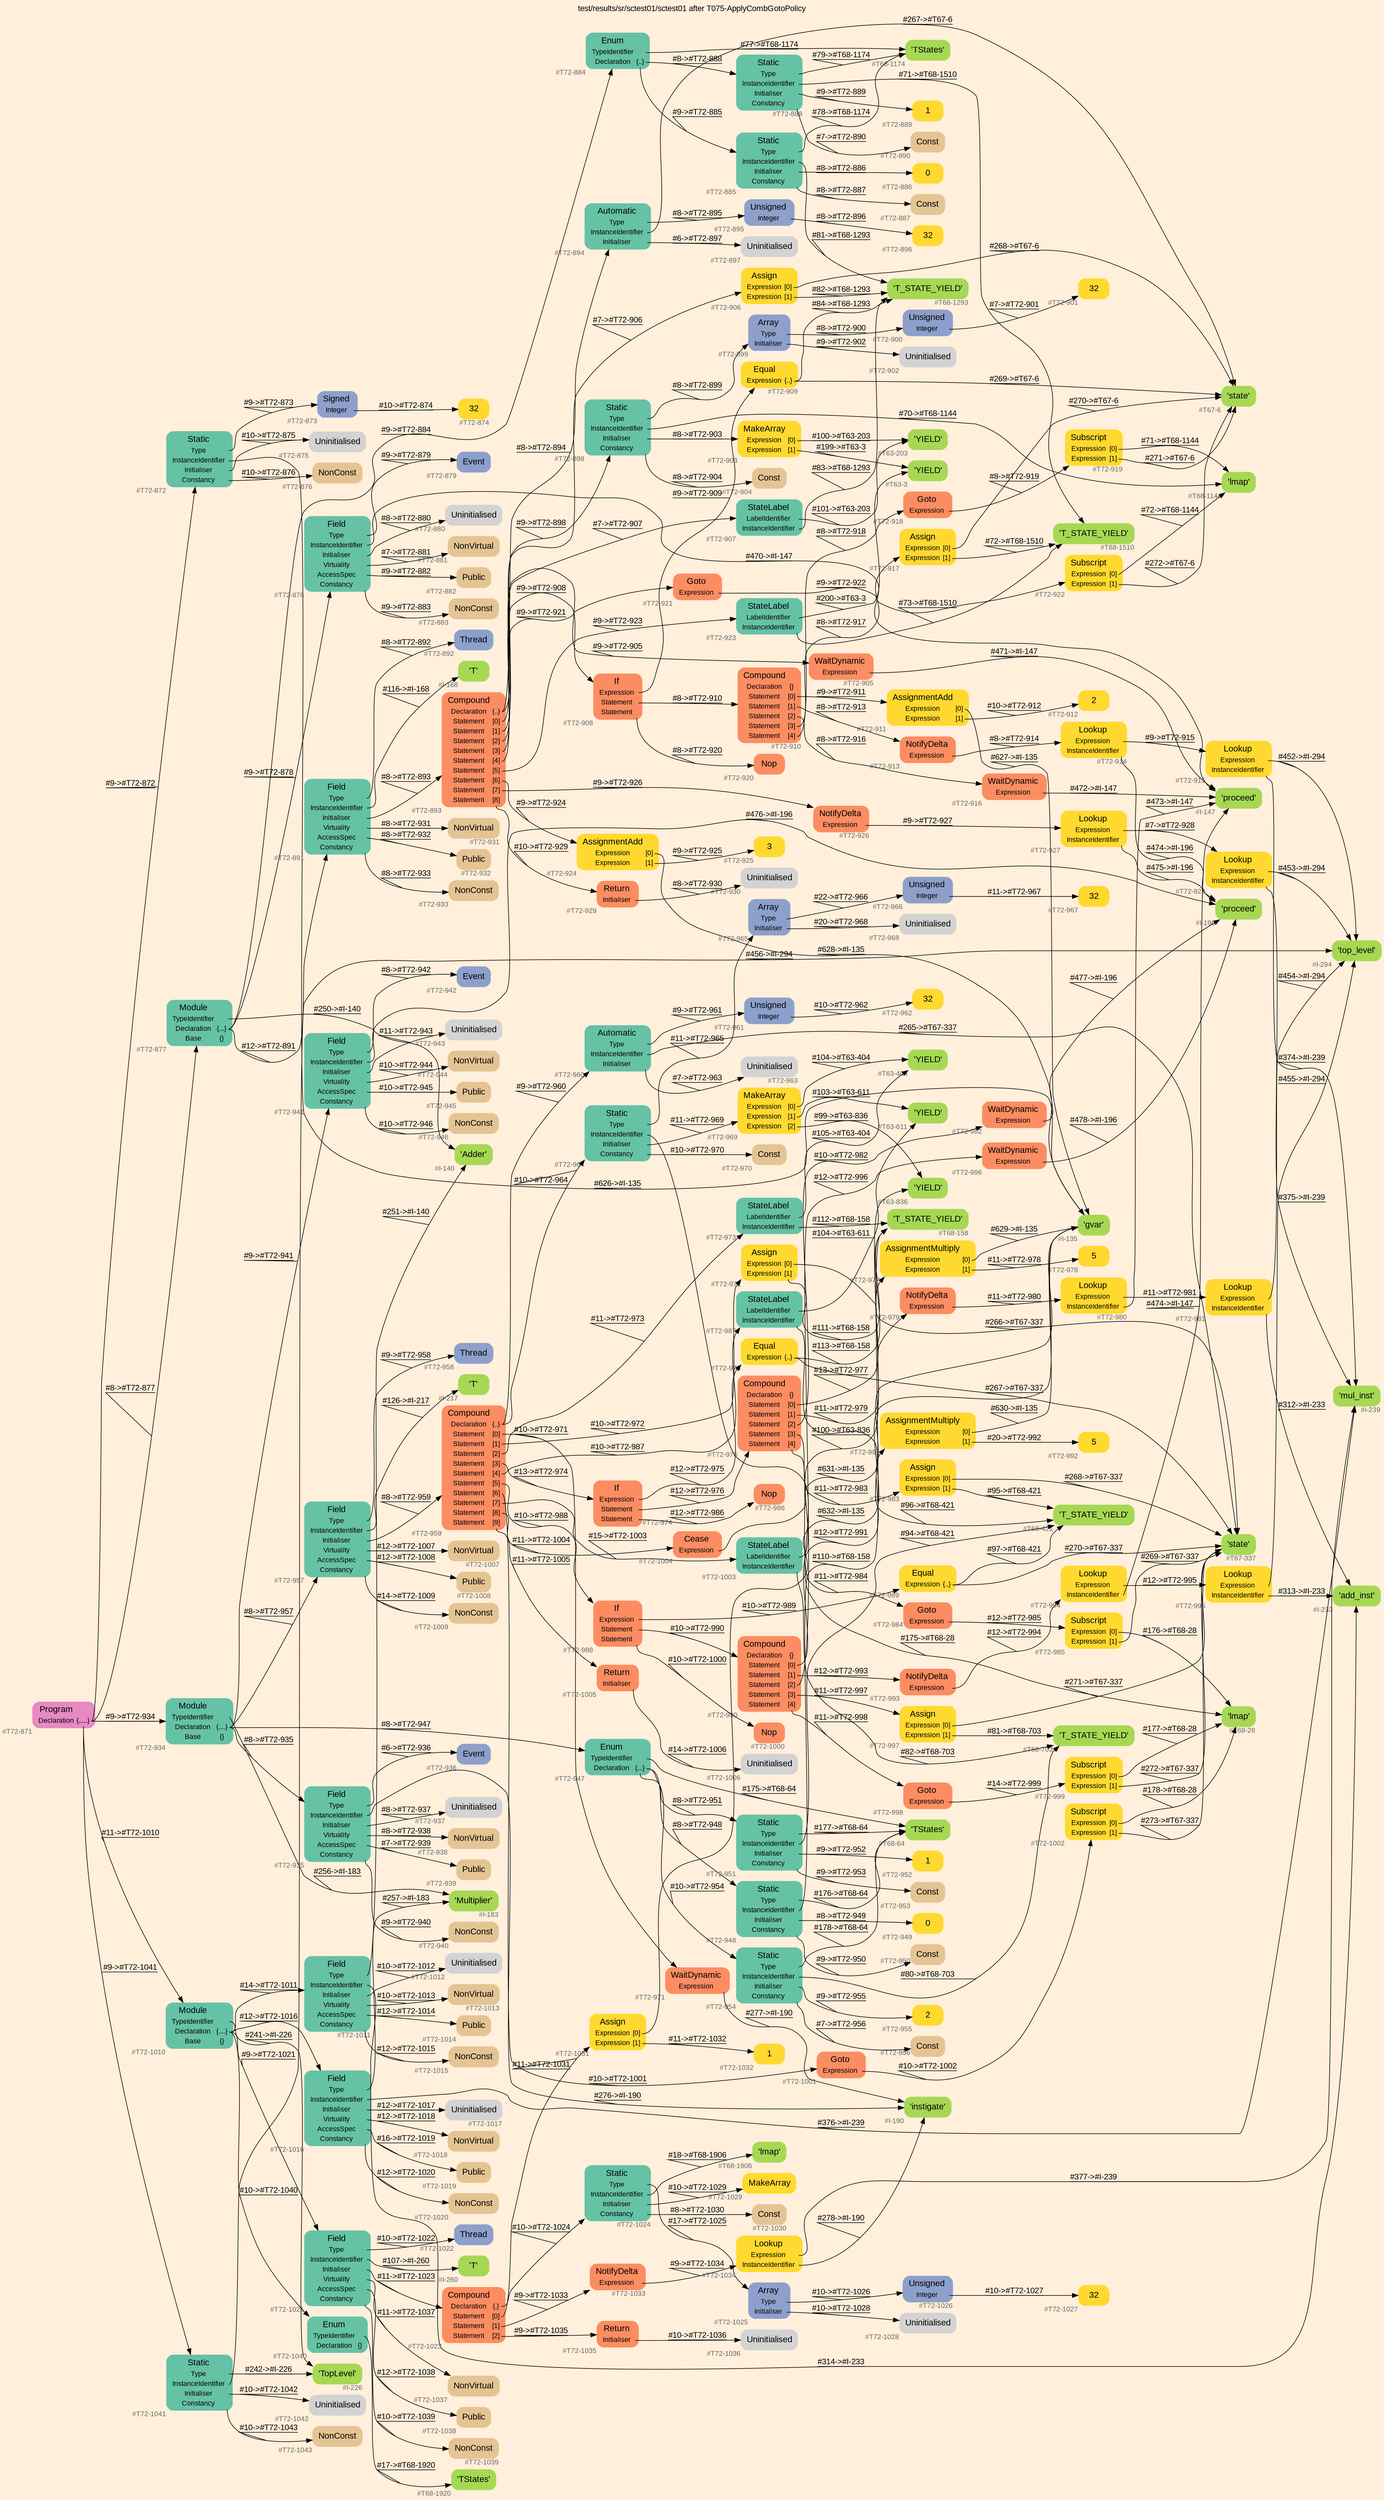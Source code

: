 digraph "test/results/sr/sctest01/sctest01 after T075-ApplyCombGotoPolicy" {
label = "test/results/sr/sctest01/sctest01 after T075-ApplyCombGotoPolicy"
labelloc = t
graph [
    rankdir = "LR"
    ranksep = 0.3
    bgcolor = antiquewhite1
    color = black
    fontcolor = black
    fontname = "Arial"
];
node [
    fontname = "Arial"
];
edge [
    fontname = "Arial"
];

// -------------------- node figure --------------------
// -------- block #T72-871 ----------
"#T72-871" [
    fillcolor = "/set28/4"
    xlabel = "#T72-871"
    fontsize = "12"
    fontcolor = grey40
    shape = "plaintext"
    label = <<TABLE BORDER="0" CELLBORDER="0" CELLSPACING="0">
     <TR><TD><FONT COLOR="black" POINT-SIZE="15">Program</FONT></TD></TR>
     <TR><TD><FONT COLOR="black" POINT-SIZE="12">Declaration</FONT></TD><TD PORT="port0"><FONT COLOR="black" POINT-SIZE="12">{.....}</FONT></TD></TR>
    </TABLE>>
    style = "rounded,filled"
];

// -------- block #T72-872 ----------
"#T72-872" [
    fillcolor = "/set28/1"
    xlabel = "#T72-872"
    fontsize = "12"
    fontcolor = grey40
    shape = "plaintext"
    label = <<TABLE BORDER="0" CELLBORDER="0" CELLSPACING="0">
     <TR><TD><FONT COLOR="black" POINT-SIZE="15">Static</FONT></TD></TR>
     <TR><TD><FONT COLOR="black" POINT-SIZE="12">Type</FONT></TD><TD PORT="port0"></TD></TR>
     <TR><TD><FONT COLOR="black" POINT-SIZE="12">InstanceIdentifier</FONT></TD><TD PORT="port1"></TD></TR>
     <TR><TD><FONT COLOR="black" POINT-SIZE="12">Initialiser</FONT></TD><TD PORT="port2"></TD></TR>
     <TR><TD><FONT COLOR="black" POINT-SIZE="12">Constancy</FONT></TD><TD PORT="port3"></TD></TR>
    </TABLE>>
    style = "rounded,filled"
];

// -------- block #T72-873 ----------
"#T72-873" [
    fillcolor = "/set28/3"
    xlabel = "#T72-873"
    fontsize = "12"
    fontcolor = grey40
    shape = "plaintext"
    label = <<TABLE BORDER="0" CELLBORDER="0" CELLSPACING="0">
     <TR><TD><FONT COLOR="black" POINT-SIZE="15">Signed</FONT></TD></TR>
     <TR><TD><FONT COLOR="black" POINT-SIZE="12">Integer</FONT></TD><TD PORT="port0"></TD></TR>
    </TABLE>>
    style = "rounded,filled"
];

// -------- block #T72-874 ----------
"#T72-874" [
    fillcolor = "/set28/6"
    xlabel = "#T72-874"
    fontsize = "12"
    fontcolor = grey40
    shape = "plaintext"
    label = <<TABLE BORDER="0" CELLBORDER="0" CELLSPACING="0">
     <TR><TD><FONT COLOR="black" POINT-SIZE="15">32</FONT></TD></TR>
    </TABLE>>
    style = "rounded,filled"
];

// -------- block #I-135 ----------
"#I-135" [
    fillcolor = "/set28/5"
    xlabel = "#I-135"
    fontsize = "12"
    fontcolor = grey40
    shape = "plaintext"
    label = <<TABLE BORDER="0" CELLBORDER="0" CELLSPACING="0">
     <TR><TD><FONT COLOR="black" POINT-SIZE="15">'gvar'</FONT></TD></TR>
    </TABLE>>
    style = "rounded,filled"
];

// -------- block #T72-875 ----------
"#T72-875" [
    xlabel = "#T72-875"
    fontsize = "12"
    fontcolor = grey40
    shape = "plaintext"
    label = <<TABLE BORDER="0" CELLBORDER="0" CELLSPACING="0">
     <TR><TD><FONT COLOR="black" POINT-SIZE="15">Uninitialised</FONT></TD></TR>
    </TABLE>>
    style = "rounded,filled"
];

// -------- block #T72-876 ----------
"#T72-876" [
    fillcolor = "/set28/7"
    xlabel = "#T72-876"
    fontsize = "12"
    fontcolor = grey40
    shape = "plaintext"
    label = <<TABLE BORDER="0" CELLBORDER="0" CELLSPACING="0">
     <TR><TD><FONT COLOR="black" POINT-SIZE="15">NonConst</FONT></TD></TR>
    </TABLE>>
    style = "rounded,filled"
];

// -------- block #T72-877 ----------
"#T72-877" [
    fillcolor = "/set28/1"
    xlabel = "#T72-877"
    fontsize = "12"
    fontcolor = grey40
    shape = "plaintext"
    label = <<TABLE BORDER="0" CELLBORDER="0" CELLSPACING="0">
     <TR><TD><FONT COLOR="black" POINT-SIZE="15">Module</FONT></TD></TR>
     <TR><TD><FONT COLOR="black" POINT-SIZE="12">TypeIdentifier</FONT></TD><TD PORT="port0"></TD></TR>
     <TR><TD><FONT COLOR="black" POINT-SIZE="12">Declaration</FONT></TD><TD PORT="port1"><FONT COLOR="black" POINT-SIZE="12">{...}</FONT></TD></TR>
     <TR><TD><FONT COLOR="black" POINT-SIZE="12">Base</FONT></TD><TD PORT="port2"><FONT COLOR="black" POINT-SIZE="12">{}</FONT></TD></TR>
    </TABLE>>
    style = "rounded,filled"
];

// -------- block #I-140 ----------
"#I-140" [
    fillcolor = "/set28/5"
    xlabel = "#I-140"
    fontsize = "12"
    fontcolor = grey40
    shape = "plaintext"
    label = <<TABLE BORDER="0" CELLBORDER="0" CELLSPACING="0">
     <TR><TD><FONT COLOR="black" POINT-SIZE="15">'Adder'</FONT></TD></TR>
    </TABLE>>
    style = "rounded,filled"
];

// -------- block #T72-878 ----------
"#T72-878" [
    fillcolor = "/set28/1"
    xlabel = "#T72-878"
    fontsize = "12"
    fontcolor = grey40
    shape = "plaintext"
    label = <<TABLE BORDER="0" CELLBORDER="0" CELLSPACING="0">
     <TR><TD><FONT COLOR="black" POINT-SIZE="15">Field</FONT></TD></TR>
     <TR><TD><FONT COLOR="black" POINT-SIZE="12">Type</FONT></TD><TD PORT="port0"></TD></TR>
     <TR><TD><FONT COLOR="black" POINT-SIZE="12">InstanceIdentifier</FONT></TD><TD PORT="port1"></TD></TR>
     <TR><TD><FONT COLOR="black" POINT-SIZE="12">Initialiser</FONT></TD><TD PORT="port2"></TD></TR>
     <TR><TD><FONT COLOR="black" POINT-SIZE="12">Virtuality</FONT></TD><TD PORT="port3"></TD></TR>
     <TR><TD><FONT COLOR="black" POINT-SIZE="12">AccessSpec</FONT></TD><TD PORT="port4"></TD></TR>
     <TR><TD><FONT COLOR="black" POINT-SIZE="12">Constancy</FONT></TD><TD PORT="port5"></TD></TR>
    </TABLE>>
    style = "rounded,filled"
];

// -------- block #T72-879 ----------
"#T72-879" [
    fillcolor = "/set28/3"
    xlabel = "#T72-879"
    fontsize = "12"
    fontcolor = grey40
    shape = "plaintext"
    label = <<TABLE BORDER="0" CELLBORDER="0" CELLSPACING="0">
     <TR><TD><FONT COLOR="black" POINT-SIZE="15">Event</FONT></TD></TR>
    </TABLE>>
    style = "rounded,filled"
];

// -------- block #I-147 ----------
"#I-147" [
    fillcolor = "/set28/5"
    xlabel = "#I-147"
    fontsize = "12"
    fontcolor = grey40
    shape = "plaintext"
    label = <<TABLE BORDER="0" CELLBORDER="0" CELLSPACING="0">
     <TR><TD><FONT COLOR="black" POINT-SIZE="15">'proceed'</FONT></TD></TR>
    </TABLE>>
    style = "rounded,filled"
];

// -------- block #T72-880 ----------
"#T72-880" [
    xlabel = "#T72-880"
    fontsize = "12"
    fontcolor = grey40
    shape = "plaintext"
    label = <<TABLE BORDER="0" CELLBORDER="0" CELLSPACING="0">
     <TR><TD><FONT COLOR="black" POINT-SIZE="15">Uninitialised</FONT></TD></TR>
    </TABLE>>
    style = "rounded,filled"
];

// -------- block #T72-881 ----------
"#T72-881" [
    fillcolor = "/set28/7"
    xlabel = "#T72-881"
    fontsize = "12"
    fontcolor = grey40
    shape = "plaintext"
    label = <<TABLE BORDER="0" CELLBORDER="0" CELLSPACING="0">
     <TR><TD><FONT COLOR="black" POINT-SIZE="15">NonVirtual</FONT></TD></TR>
    </TABLE>>
    style = "rounded,filled"
];

// -------- block #T72-882 ----------
"#T72-882" [
    fillcolor = "/set28/7"
    xlabel = "#T72-882"
    fontsize = "12"
    fontcolor = grey40
    shape = "plaintext"
    label = <<TABLE BORDER="0" CELLBORDER="0" CELLSPACING="0">
     <TR><TD><FONT COLOR="black" POINT-SIZE="15">Public</FONT></TD></TR>
    </TABLE>>
    style = "rounded,filled"
];

// -------- block #T72-883 ----------
"#T72-883" [
    fillcolor = "/set28/7"
    xlabel = "#T72-883"
    fontsize = "12"
    fontcolor = grey40
    shape = "plaintext"
    label = <<TABLE BORDER="0" CELLBORDER="0" CELLSPACING="0">
     <TR><TD><FONT COLOR="black" POINT-SIZE="15">NonConst</FONT></TD></TR>
    </TABLE>>
    style = "rounded,filled"
];

// -------- block #T72-884 ----------
"#T72-884" [
    fillcolor = "/set28/1"
    xlabel = "#T72-884"
    fontsize = "12"
    fontcolor = grey40
    shape = "plaintext"
    label = <<TABLE BORDER="0" CELLBORDER="0" CELLSPACING="0">
     <TR><TD><FONT COLOR="black" POINT-SIZE="15">Enum</FONT></TD></TR>
     <TR><TD><FONT COLOR="black" POINT-SIZE="12">TypeIdentifier</FONT></TD><TD PORT="port0"></TD></TR>
     <TR><TD><FONT COLOR="black" POINT-SIZE="12">Declaration</FONT></TD><TD PORT="port1"><FONT COLOR="black" POINT-SIZE="12">{..}</FONT></TD></TR>
    </TABLE>>
    style = "rounded,filled"
];

// -------- block #T68-1174 ----------
"#T68-1174" [
    fillcolor = "/set28/5"
    xlabel = "#T68-1174"
    fontsize = "12"
    fontcolor = grey40
    shape = "plaintext"
    label = <<TABLE BORDER="0" CELLBORDER="0" CELLSPACING="0">
     <TR><TD><FONT COLOR="black" POINT-SIZE="15">'TStates'</FONT></TD></TR>
    </TABLE>>
    style = "rounded,filled"
];

// -------- block #T72-885 ----------
"#T72-885" [
    fillcolor = "/set28/1"
    xlabel = "#T72-885"
    fontsize = "12"
    fontcolor = grey40
    shape = "plaintext"
    label = <<TABLE BORDER="0" CELLBORDER="0" CELLSPACING="0">
     <TR><TD><FONT COLOR="black" POINT-SIZE="15">Static</FONT></TD></TR>
     <TR><TD><FONT COLOR="black" POINT-SIZE="12">Type</FONT></TD><TD PORT="port0"></TD></TR>
     <TR><TD><FONT COLOR="black" POINT-SIZE="12">InstanceIdentifier</FONT></TD><TD PORT="port1"></TD></TR>
     <TR><TD><FONT COLOR="black" POINT-SIZE="12">Initialiser</FONT></TD><TD PORT="port2"></TD></TR>
     <TR><TD><FONT COLOR="black" POINT-SIZE="12">Constancy</FONT></TD><TD PORT="port3"></TD></TR>
    </TABLE>>
    style = "rounded,filled"
];

// -------- block #T68-1293 ----------
"#T68-1293" [
    fillcolor = "/set28/5"
    xlabel = "#T68-1293"
    fontsize = "12"
    fontcolor = grey40
    shape = "plaintext"
    label = <<TABLE BORDER="0" CELLBORDER="0" CELLSPACING="0">
     <TR><TD><FONT COLOR="black" POINT-SIZE="15">'T_STATE_YIELD'</FONT></TD></TR>
    </TABLE>>
    style = "rounded,filled"
];

// -------- block #T72-886 ----------
"#T72-886" [
    fillcolor = "/set28/6"
    xlabel = "#T72-886"
    fontsize = "12"
    fontcolor = grey40
    shape = "plaintext"
    label = <<TABLE BORDER="0" CELLBORDER="0" CELLSPACING="0">
     <TR><TD><FONT COLOR="black" POINT-SIZE="15">0</FONT></TD></TR>
    </TABLE>>
    style = "rounded,filled"
];

// -------- block #T72-887 ----------
"#T72-887" [
    fillcolor = "/set28/7"
    xlabel = "#T72-887"
    fontsize = "12"
    fontcolor = grey40
    shape = "plaintext"
    label = <<TABLE BORDER="0" CELLBORDER="0" CELLSPACING="0">
     <TR><TD><FONT COLOR="black" POINT-SIZE="15">Const</FONT></TD></TR>
    </TABLE>>
    style = "rounded,filled"
];

// -------- block #T72-888 ----------
"#T72-888" [
    fillcolor = "/set28/1"
    xlabel = "#T72-888"
    fontsize = "12"
    fontcolor = grey40
    shape = "plaintext"
    label = <<TABLE BORDER="0" CELLBORDER="0" CELLSPACING="0">
     <TR><TD><FONT COLOR="black" POINT-SIZE="15">Static</FONT></TD></TR>
     <TR><TD><FONT COLOR="black" POINT-SIZE="12">Type</FONT></TD><TD PORT="port0"></TD></TR>
     <TR><TD><FONT COLOR="black" POINT-SIZE="12">InstanceIdentifier</FONT></TD><TD PORT="port1"></TD></TR>
     <TR><TD><FONT COLOR="black" POINT-SIZE="12">Initialiser</FONT></TD><TD PORT="port2"></TD></TR>
     <TR><TD><FONT COLOR="black" POINT-SIZE="12">Constancy</FONT></TD><TD PORT="port3"></TD></TR>
    </TABLE>>
    style = "rounded,filled"
];

// -------- block #T68-1510 ----------
"#T68-1510" [
    fillcolor = "/set28/5"
    xlabel = "#T68-1510"
    fontsize = "12"
    fontcolor = grey40
    shape = "plaintext"
    label = <<TABLE BORDER="0" CELLBORDER="0" CELLSPACING="0">
     <TR><TD><FONT COLOR="black" POINT-SIZE="15">'T_STATE_YIELD'</FONT></TD></TR>
    </TABLE>>
    style = "rounded,filled"
];

// -------- block #T72-889 ----------
"#T72-889" [
    fillcolor = "/set28/6"
    xlabel = "#T72-889"
    fontsize = "12"
    fontcolor = grey40
    shape = "plaintext"
    label = <<TABLE BORDER="0" CELLBORDER="0" CELLSPACING="0">
     <TR><TD><FONT COLOR="black" POINT-SIZE="15">1</FONT></TD></TR>
    </TABLE>>
    style = "rounded,filled"
];

// -------- block #T72-890 ----------
"#T72-890" [
    fillcolor = "/set28/7"
    xlabel = "#T72-890"
    fontsize = "12"
    fontcolor = grey40
    shape = "plaintext"
    label = <<TABLE BORDER="0" CELLBORDER="0" CELLSPACING="0">
     <TR><TD><FONT COLOR="black" POINT-SIZE="15">Const</FONT></TD></TR>
    </TABLE>>
    style = "rounded,filled"
];

// -------- block #T72-891 ----------
"#T72-891" [
    fillcolor = "/set28/1"
    xlabel = "#T72-891"
    fontsize = "12"
    fontcolor = grey40
    shape = "plaintext"
    label = <<TABLE BORDER="0" CELLBORDER="0" CELLSPACING="0">
     <TR><TD><FONT COLOR="black" POINT-SIZE="15">Field</FONT></TD></TR>
     <TR><TD><FONT COLOR="black" POINT-SIZE="12">Type</FONT></TD><TD PORT="port0"></TD></TR>
     <TR><TD><FONT COLOR="black" POINT-SIZE="12">InstanceIdentifier</FONT></TD><TD PORT="port1"></TD></TR>
     <TR><TD><FONT COLOR="black" POINT-SIZE="12">Initialiser</FONT></TD><TD PORT="port2"></TD></TR>
     <TR><TD><FONT COLOR="black" POINT-SIZE="12">Virtuality</FONT></TD><TD PORT="port3"></TD></TR>
     <TR><TD><FONT COLOR="black" POINT-SIZE="12">AccessSpec</FONT></TD><TD PORT="port4"></TD></TR>
     <TR><TD><FONT COLOR="black" POINT-SIZE="12">Constancy</FONT></TD><TD PORT="port5"></TD></TR>
    </TABLE>>
    style = "rounded,filled"
];

// -------- block #T72-892 ----------
"#T72-892" [
    fillcolor = "/set28/3"
    xlabel = "#T72-892"
    fontsize = "12"
    fontcolor = grey40
    shape = "plaintext"
    label = <<TABLE BORDER="0" CELLBORDER="0" CELLSPACING="0">
     <TR><TD><FONT COLOR="black" POINT-SIZE="15">Thread</FONT></TD></TR>
    </TABLE>>
    style = "rounded,filled"
];

// -------- block #I-168 ----------
"#I-168" [
    fillcolor = "/set28/5"
    xlabel = "#I-168"
    fontsize = "12"
    fontcolor = grey40
    shape = "plaintext"
    label = <<TABLE BORDER="0" CELLBORDER="0" CELLSPACING="0">
     <TR><TD><FONT COLOR="black" POINT-SIZE="15">'T'</FONT></TD></TR>
    </TABLE>>
    style = "rounded,filled"
];

// -------- block #T72-893 ----------
"#T72-893" [
    fillcolor = "/set28/2"
    xlabel = "#T72-893"
    fontsize = "12"
    fontcolor = grey40
    shape = "plaintext"
    label = <<TABLE BORDER="0" CELLBORDER="0" CELLSPACING="0">
     <TR><TD><FONT COLOR="black" POINT-SIZE="15">Compound</FONT></TD></TR>
     <TR><TD><FONT COLOR="black" POINT-SIZE="12">Declaration</FONT></TD><TD PORT="port0"><FONT COLOR="black" POINT-SIZE="12">{..}</FONT></TD></TR>
     <TR><TD><FONT COLOR="black" POINT-SIZE="12">Statement</FONT></TD><TD PORT="port1"><FONT COLOR="black" POINT-SIZE="12">[0]</FONT></TD></TR>
     <TR><TD><FONT COLOR="black" POINT-SIZE="12">Statement</FONT></TD><TD PORT="port2"><FONT COLOR="black" POINT-SIZE="12">[1]</FONT></TD></TR>
     <TR><TD><FONT COLOR="black" POINT-SIZE="12">Statement</FONT></TD><TD PORT="port3"><FONT COLOR="black" POINT-SIZE="12">[2]</FONT></TD></TR>
     <TR><TD><FONT COLOR="black" POINT-SIZE="12">Statement</FONT></TD><TD PORT="port4"><FONT COLOR="black" POINT-SIZE="12">[3]</FONT></TD></TR>
     <TR><TD><FONT COLOR="black" POINT-SIZE="12">Statement</FONT></TD><TD PORT="port5"><FONT COLOR="black" POINT-SIZE="12">[4]</FONT></TD></TR>
     <TR><TD><FONT COLOR="black" POINT-SIZE="12">Statement</FONT></TD><TD PORT="port6"><FONT COLOR="black" POINT-SIZE="12">[5]</FONT></TD></TR>
     <TR><TD><FONT COLOR="black" POINT-SIZE="12">Statement</FONT></TD><TD PORT="port7"><FONT COLOR="black" POINT-SIZE="12">[6]</FONT></TD></TR>
     <TR><TD><FONT COLOR="black" POINT-SIZE="12">Statement</FONT></TD><TD PORT="port8"><FONT COLOR="black" POINT-SIZE="12">[7]</FONT></TD></TR>
     <TR><TD><FONT COLOR="black" POINT-SIZE="12">Statement</FONT></TD><TD PORT="port9"><FONT COLOR="black" POINT-SIZE="12">[8]</FONT></TD></TR>
    </TABLE>>
    style = "rounded,filled"
];

// -------- block #T72-894 ----------
"#T72-894" [
    fillcolor = "/set28/1"
    xlabel = "#T72-894"
    fontsize = "12"
    fontcolor = grey40
    shape = "plaintext"
    label = <<TABLE BORDER="0" CELLBORDER="0" CELLSPACING="0">
     <TR><TD><FONT COLOR="black" POINT-SIZE="15">Automatic</FONT></TD></TR>
     <TR><TD><FONT COLOR="black" POINT-SIZE="12">Type</FONT></TD><TD PORT="port0"></TD></TR>
     <TR><TD><FONT COLOR="black" POINT-SIZE="12">InstanceIdentifier</FONT></TD><TD PORT="port1"></TD></TR>
     <TR><TD><FONT COLOR="black" POINT-SIZE="12">Initialiser</FONT></TD><TD PORT="port2"></TD></TR>
    </TABLE>>
    style = "rounded,filled"
];

// -------- block #T72-895 ----------
"#T72-895" [
    fillcolor = "/set28/3"
    xlabel = "#T72-895"
    fontsize = "12"
    fontcolor = grey40
    shape = "plaintext"
    label = <<TABLE BORDER="0" CELLBORDER="0" CELLSPACING="0">
     <TR><TD><FONT COLOR="black" POINT-SIZE="15">Unsigned</FONT></TD></TR>
     <TR><TD><FONT COLOR="black" POINT-SIZE="12">Integer</FONT></TD><TD PORT="port0"></TD></TR>
    </TABLE>>
    style = "rounded,filled"
];

// -------- block #T72-896 ----------
"#T72-896" [
    fillcolor = "/set28/6"
    xlabel = "#T72-896"
    fontsize = "12"
    fontcolor = grey40
    shape = "plaintext"
    label = <<TABLE BORDER="0" CELLBORDER="0" CELLSPACING="0">
     <TR><TD><FONT COLOR="black" POINT-SIZE="15">32</FONT></TD></TR>
    </TABLE>>
    style = "rounded,filled"
];

// -------- block #T67-6 ----------
"#T67-6" [
    fillcolor = "/set28/5"
    xlabel = "#T67-6"
    fontsize = "12"
    fontcolor = grey40
    shape = "plaintext"
    label = <<TABLE BORDER="0" CELLBORDER="0" CELLSPACING="0">
     <TR><TD><FONT COLOR="black" POINT-SIZE="15">'state'</FONT></TD></TR>
    </TABLE>>
    style = "rounded,filled"
];

// -------- block #T72-897 ----------
"#T72-897" [
    xlabel = "#T72-897"
    fontsize = "12"
    fontcolor = grey40
    shape = "plaintext"
    label = <<TABLE BORDER="0" CELLBORDER="0" CELLSPACING="0">
     <TR><TD><FONT COLOR="black" POINT-SIZE="15">Uninitialised</FONT></TD></TR>
    </TABLE>>
    style = "rounded,filled"
];

// -------- block #T72-898 ----------
"#T72-898" [
    fillcolor = "/set28/1"
    xlabel = "#T72-898"
    fontsize = "12"
    fontcolor = grey40
    shape = "plaintext"
    label = <<TABLE BORDER="0" CELLBORDER="0" CELLSPACING="0">
     <TR><TD><FONT COLOR="black" POINT-SIZE="15">Static</FONT></TD></TR>
     <TR><TD><FONT COLOR="black" POINT-SIZE="12">Type</FONT></TD><TD PORT="port0"></TD></TR>
     <TR><TD><FONT COLOR="black" POINT-SIZE="12">InstanceIdentifier</FONT></TD><TD PORT="port1"></TD></TR>
     <TR><TD><FONT COLOR="black" POINT-SIZE="12">Initialiser</FONT></TD><TD PORT="port2"></TD></TR>
     <TR><TD><FONT COLOR="black" POINT-SIZE="12">Constancy</FONT></TD><TD PORT="port3"></TD></TR>
    </TABLE>>
    style = "rounded,filled"
];

// -------- block #T72-899 ----------
"#T72-899" [
    fillcolor = "/set28/3"
    xlabel = "#T72-899"
    fontsize = "12"
    fontcolor = grey40
    shape = "plaintext"
    label = <<TABLE BORDER="0" CELLBORDER="0" CELLSPACING="0">
     <TR><TD><FONT COLOR="black" POINT-SIZE="15">Array</FONT></TD></TR>
     <TR><TD><FONT COLOR="black" POINT-SIZE="12">Type</FONT></TD><TD PORT="port0"></TD></TR>
     <TR><TD><FONT COLOR="black" POINT-SIZE="12">Initialiser</FONT></TD><TD PORT="port1"></TD></TR>
    </TABLE>>
    style = "rounded,filled"
];

// -------- block #T72-900 ----------
"#T72-900" [
    fillcolor = "/set28/3"
    xlabel = "#T72-900"
    fontsize = "12"
    fontcolor = grey40
    shape = "plaintext"
    label = <<TABLE BORDER="0" CELLBORDER="0" CELLSPACING="0">
     <TR><TD><FONT COLOR="black" POINT-SIZE="15">Unsigned</FONT></TD></TR>
     <TR><TD><FONT COLOR="black" POINT-SIZE="12">Integer</FONT></TD><TD PORT="port0"></TD></TR>
    </TABLE>>
    style = "rounded,filled"
];

// -------- block #T72-901 ----------
"#T72-901" [
    fillcolor = "/set28/6"
    xlabel = "#T72-901"
    fontsize = "12"
    fontcolor = grey40
    shape = "plaintext"
    label = <<TABLE BORDER="0" CELLBORDER="0" CELLSPACING="0">
     <TR><TD><FONT COLOR="black" POINT-SIZE="15">32</FONT></TD></TR>
    </TABLE>>
    style = "rounded,filled"
];

// -------- block #T72-902 ----------
"#T72-902" [
    xlabel = "#T72-902"
    fontsize = "12"
    fontcolor = grey40
    shape = "plaintext"
    label = <<TABLE BORDER="0" CELLBORDER="0" CELLSPACING="0">
     <TR><TD><FONT COLOR="black" POINT-SIZE="15">Uninitialised</FONT></TD></TR>
    </TABLE>>
    style = "rounded,filled"
];

// -------- block #T68-1144 ----------
"#T68-1144" [
    fillcolor = "/set28/5"
    xlabel = "#T68-1144"
    fontsize = "12"
    fontcolor = grey40
    shape = "plaintext"
    label = <<TABLE BORDER="0" CELLBORDER="0" CELLSPACING="0">
     <TR><TD><FONT COLOR="black" POINT-SIZE="15">'lmap'</FONT></TD></TR>
    </TABLE>>
    style = "rounded,filled"
];

// -------- block #T72-903 ----------
"#T72-903" [
    fillcolor = "/set28/6"
    xlabel = "#T72-903"
    fontsize = "12"
    fontcolor = grey40
    shape = "plaintext"
    label = <<TABLE BORDER="0" CELLBORDER="0" CELLSPACING="0">
     <TR><TD><FONT COLOR="black" POINT-SIZE="15">MakeArray</FONT></TD></TR>
     <TR><TD><FONT COLOR="black" POINT-SIZE="12">Expression</FONT></TD><TD PORT="port0"><FONT COLOR="black" POINT-SIZE="12">[0]</FONT></TD></TR>
     <TR><TD><FONT COLOR="black" POINT-SIZE="12">Expression</FONT></TD><TD PORT="port1"><FONT COLOR="black" POINT-SIZE="12">[1]</FONT></TD></TR>
    </TABLE>>
    style = "rounded,filled"
];

// -------- block #T63-203 ----------
"#T63-203" [
    fillcolor = "/set28/5"
    xlabel = "#T63-203"
    fontsize = "12"
    fontcolor = grey40
    shape = "plaintext"
    label = <<TABLE BORDER="0" CELLBORDER="0" CELLSPACING="0">
     <TR><TD><FONT COLOR="black" POINT-SIZE="15">'YIELD'</FONT></TD></TR>
    </TABLE>>
    style = "rounded,filled"
];

// -------- block #T63-3 ----------
"#T63-3" [
    fillcolor = "/set28/5"
    xlabel = "#T63-3"
    fontsize = "12"
    fontcolor = grey40
    shape = "plaintext"
    label = <<TABLE BORDER="0" CELLBORDER="0" CELLSPACING="0">
     <TR><TD><FONT COLOR="black" POINT-SIZE="15">'YIELD'</FONT></TD></TR>
    </TABLE>>
    style = "rounded,filled"
];

// -------- block #T72-904 ----------
"#T72-904" [
    fillcolor = "/set28/7"
    xlabel = "#T72-904"
    fontsize = "12"
    fontcolor = grey40
    shape = "plaintext"
    label = <<TABLE BORDER="0" CELLBORDER="0" CELLSPACING="0">
     <TR><TD><FONT COLOR="black" POINT-SIZE="15">Const</FONT></TD></TR>
    </TABLE>>
    style = "rounded,filled"
];

// -------- block #T72-905 ----------
"#T72-905" [
    fillcolor = "/set28/2"
    xlabel = "#T72-905"
    fontsize = "12"
    fontcolor = grey40
    shape = "plaintext"
    label = <<TABLE BORDER="0" CELLBORDER="0" CELLSPACING="0">
     <TR><TD><FONT COLOR="black" POINT-SIZE="15">WaitDynamic</FONT></TD></TR>
     <TR><TD><FONT COLOR="black" POINT-SIZE="12">Expression</FONT></TD><TD PORT="port0"></TD></TR>
    </TABLE>>
    style = "rounded,filled"
];

// -------- block #T72-906 ----------
"#T72-906" [
    fillcolor = "/set28/6"
    xlabel = "#T72-906"
    fontsize = "12"
    fontcolor = grey40
    shape = "plaintext"
    label = <<TABLE BORDER="0" CELLBORDER="0" CELLSPACING="0">
     <TR><TD><FONT COLOR="black" POINT-SIZE="15">Assign</FONT></TD></TR>
     <TR><TD><FONT COLOR="black" POINT-SIZE="12">Expression</FONT></TD><TD PORT="port0"><FONT COLOR="black" POINT-SIZE="12">[0]</FONT></TD></TR>
     <TR><TD><FONT COLOR="black" POINT-SIZE="12">Expression</FONT></TD><TD PORT="port1"><FONT COLOR="black" POINT-SIZE="12">[1]</FONT></TD></TR>
    </TABLE>>
    style = "rounded,filled"
];

// -------- block #T72-907 ----------
"#T72-907" [
    fillcolor = "/set28/1"
    xlabel = "#T72-907"
    fontsize = "12"
    fontcolor = grey40
    shape = "plaintext"
    label = <<TABLE BORDER="0" CELLBORDER="0" CELLSPACING="0">
     <TR><TD><FONT COLOR="black" POINT-SIZE="15">StateLabel</FONT></TD></TR>
     <TR><TD><FONT COLOR="black" POINT-SIZE="12">LabelIdentifier</FONT></TD><TD PORT="port0"></TD></TR>
     <TR><TD><FONT COLOR="black" POINT-SIZE="12">InstanceIdentifier</FONT></TD><TD PORT="port1"></TD></TR>
    </TABLE>>
    style = "rounded,filled"
];

// -------- block #T72-908 ----------
"#T72-908" [
    fillcolor = "/set28/2"
    xlabel = "#T72-908"
    fontsize = "12"
    fontcolor = grey40
    shape = "plaintext"
    label = <<TABLE BORDER="0" CELLBORDER="0" CELLSPACING="0">
     <TR><TD><FONT COLOR="black" POINT-SIZE="15">If</FONT></TD></TR>
     <TR><TD><FONT COLOR="black" POINT-SIZE="12">Expression</FONT></TD><TD PORT="port0"></TD></TR>
     <TR><TD><FONT COLOR="black" POINT-SIZE="12">Statement</FONT></TD><TD PORT="port1"></TD></TR>
     <TR><TD><FONT COLOR="black" POINT-SIZE="12">Statement</FONT></TD><TD PORT="port2"></TD></TR>
    </TABLE>>
    style = "rounded,filled"
];

// -------- block #T72-909 ----------
"#T72-909" [
    fillcolor = "/set28/6"
    xlabel = "#T72-909"
    fontsize = "12"
    fontcolor = grey40
    shape = "plaintext"
    label = <<TABLE BORDER="0" CELLBORDER="0" CELLSPACING="0">
     <TR><TD><FONT COLOR="black" POINT-SIZE="15">Equal</FONT></TD></TR>
     <TR><TD><FONT COLOR="black" POINT-SIZE="12">Expression</FONT></TD><TD PORT="port0"><FONT COLOR="black" POINT-SIZE="12">{..}</FONT></TD></TR>
    </TABLE>>
    style = "rounded,filled"
];

// -------- block #T72-910 ----------
"#T72-910" [
    fillcolor = "/set28/2"
    xlabel = "#T72-910"
    fontsize = "12"
    fontcolor = grey40
    shape = "plaintext"
    label = <<TABLE BORDER="0" CELLBORDER="0" CELLSPACING="0">
     <TR><TD><FONT COLOR="black" POINT-SIZE="15">Compound</FONT></TD></TR>
     <TR><TD><FONT COLOR="black" POINT-SIZE="12">Declaration</FONT></TD><TD PORT="port0"><FONT COLOR="black" POINT-SIZE="12">{}</FONT></TD></TR>
     <TR><TD><FONT COLOR="black" POINT-SIZE="12">Statement</FONT></TD><TD PORT="port1"><FONT COLOR="black" POINT-SIZE="12">[0]</FONT></TD></TR>
     <TR><TD><FONT COLOR="black" POINT-SIZE="12">Statement</FONT></TD><TD PORT="port2"><FONT COLOR="black" POINT-SIZE="12">[1]</FONT></TD></TR>
     <TR><TD><FONT COLOR="black" POINT-SIZE="12">Statement</FONT></TD><TD PORT="port3"><FONT COLOR="black" POINT-SIZE="12">[2]</FONT></TD></TR>
     <TR><TD><FONT COLOR="black" POINT-SIZE="12">Statement</FONT></TD><TD PORT="port4"><FONT COLOR="black" POINT-SIZE="12">[3]</FONT></TD></TR>
     <TR><TD><FONT COLOR="black" POINT-SIZE="12">Statement</FONT></TD><TD PORT="port5"><FONT COLOR="black" POINT-SIZE="12">[4]</FONT></TD></TR>
    </TABLE>>
    style = "rounded,filled"
];

// -------- block #T72-911 ----------
"#T72-911" [
    fillcolor = "/set28/6"
    xlabel = "#T72-911"
    fontsize = "12"
    fontcolor = grey40
    shape = "plaintext"
    label = <<TABLE BORDER="0" CELLBORDER="0" CELLSPACING="0">
     <TR><TD><FONT COLOR="black" POINT-SIZE="15">AssignmentAdd</FONT></TD></TR>
     <TR><TD><FONT COLOR="black" POINT-SIZE="12">Expression</FONT></TD><TD PORT="port0"><FONT COLOR="black" POINT-SIZE="12">[0]</FONT></TD></TR>
     <TR><TD><FONT COLOR="black" POINT-SIZE="12">Expression</FONT></TD><TD PORT="port1"><FONT COLOR="black" POINT-SIZE="12">[1]</FONT></TD></TR>
    </TABLE>>
    style = "rounded,filled"
];

// -------- block #T72-912 ----------
"#T72-912" [
    fillcolor = "/set28/6"
    xlabel = "#T72-912"
    fontsize = "12"
    fontcolor = grey40
    shape = "plaintext"
    label = <<TABLE BORDER="0" CELLBORDER="0" CELLSPACING="0">
     <TR><TD><FONT COLOR="black" POINT-SIZE="15">2</FONT></TD></TR>
    </TABLE>>
    style = "rounded,filled"
];

// -------- block #T72-913 ----------
"#T72-913" [
    fillcolor = "/set28/2"
    xlabel = "#T72-913"
    fontsize = "12"
    fontcolor = grey40
    shape = "plaintext"
    label = <<TABLE BORDER="0" CELLBORDER="0" CELLSPACING="0">
     <TR><TD><FONT COLOR="black" POINT-SIZE="15">NotifyDelta</FONT></TD></TR>
     <TR><TD><FONT COLOR="black" POINT-SIZE="12">Expression</FONT></TD><TD PORT="port0"></TD></TR>
    </TABLE>>
    style = "rounded,filled"
];

// -------- block #T72-914 ----------
"#T72-914" [
    fillcolor = "/set28/6"
    xlabel = "#T72-914"
    fontsize = "12"
    fontcolor = grey40
    shape = "plaintext"
    label = <<TABLE BORDER="0" CELLBORDER="0" CELLSPACING="0">
     <TR><TD><FONT COLOR="black" POINT-SIZE="15">Lookup</FONT></TD></TR>
     <TR><TD><FONT COLOR="black" POINT-SIZE="12">Expression</FONT></TD><TD PORT="port0"></TD></TR>
     <TR><TD><FONT COLOR="black" POINT-SIZE="12">InstanceIdentifier</FONT></TD><TD PORT="port1"></TD></TR>
    </TABLE>>
    style = "rounded,filled"
];

// -------- block #T72-915 ----------
"#T72-915" [
    fillcolor = "/set28/6"
    xlabel = "#T72-915"
    fontsize = "12"
    fontcolor = grey40
    shape = "plaintext"
    label = <<TABLE BORDER="0" CELLBORDER="0" CELLSPACING="0">
     <TR><TD><FONT COLOR="black" POINT-SIZE="15">Lookup</FONT></TD></TR>
     <TR><TD><FONT COLOR="black" POINT-SIZE="12">Expression</FONT></TD><TD PORT="port0"></TD></TR>
     <TR><TD><FONT COLOR="black" POINT-SIZE="12">InstanceIdentifier</FONT></TD><TD PORT="port1"></TD></TR>
    </TABLE>>
    style = "rounded,filled"
];

// -------- block #I-294 ----------
"#I-294" [
    fillcolor = "/set28/5"
    xlabel = "#I-294"
    fontsize = "12"
    fontcolor = grey40
    shape = "plaintext"
    label = <<TABLE BORDER="0" CELLBORDER="0" CELLSPACING="0">
     <TR><TD><FONT COLOR="black" POINT-SIZE="15">'top_level'</FONT></TD></TR>
    </TABLE>>
    style = "rounded,filled"
];

// -------- block #I-239 ----------
"#I-239" [
    fillcolor = "/set28/5"
    xlabel = "#I-239"
    fontsize = "12"
    fontcolor = grey40
    shape = "plaintext"
    label = <<TABLE BORDER="0" CELLBORDER="0" CELLSPACING="0">
     <TR><TD><FONT COLOR="black" POINT-SIZE="15">'mul_inst'</FONT></TD></TR>
    </TABLE>>
    style = "rounded,filled"
];

// -------- block #I-196 ----------
"#I-196" [
    fillcolor = "/set28/5"
    xlabel = "#I-196"
    fontsize = "12"
    fontcolor = grey40
    shape = "plaintext"
    label = <<TABLE BORDER="0" CELLBORDER="0" CELLSPACING="0">
     <TR><TD><FONT COLOR="black" POINT-SIZE="15">'proceed'</FONT></TD></TR>
    </TABLE>>
    style = "rounded,filled"
];

// -------- block #T72-916 ----------
"#T72-916" [
    fillcolor = "/set28/2"
    xlabel = "#T72-916"
    fontsize = "12"
    fontcolor = grey40
    shape = "plaintext"
    label = <<TABLE BORDER="0" CELLBORDER="0" CELLSPACING="0">
     <TR><TD><FONT COLOR="black" POINT-SIZE="15">WaitDynamic</FONT></TD></TR>
     <TR><TD><FONT COLOR="black" POINT-SIZE="12">Expression</FONT></TD><TD PORT="port0"></TD></TR>
    </TABLE>>
    style = "rounded,filled"
];

// -------- block #T72-917 ----------
"#T72-917" [
    fillcolor = "/set28/6"
    xlabel = "#T72-917"
    fontsize = "12"
    fontcolor = grey40
    shape = "plaintext"
    label = <<TABLE BORDER="0" CELLBORDER="0" CELLSPACING="0">
     <TR><TD><FONT COLOR="black" POINT-SIZE="15">Assign</FONT></TD></TR>
     <TR><TD><FONT COLOR="black" POINT-SIZE="12">Expression</FONT></TD><TD PORT="port0"><FONT COLOR="black" POINT-SIZE="12">[0]</FONT></TD></TR>
     <TR><TD><FONT COLOR="black" POINT-SIZE="12">Expression</FONT></TD><TD PORT="port1"><FONT COLOR="black" POINT-SIZE="12">[1]</FONT></TD></TR>
    </TABLE>>
    style = "rounded,filled"
];

// -------- block #T72-918 ----------
"#T72-918" [
    fillcolor = "/set28/2"
    xlabel = "#T72-918"
    fontsize = "12"
    fontcolor = grey40
    shape = "plaintext"
    label = <<TABLE BORDER="0" CELLBORDER="0" CELLSPACING="0">
     <TR><TD><FONT COLOR="black" POINT-SIZE="15">Goto</FONT></TD></TR>
     <TR><TD><FONT COLOR="black" POINT-SIZE="12">Expression</FONT></TD><TD PORT="port0"></TD></TR>
    </TABLE>>
    style = "rounded,filled"
];

// -------- block #T72-919 ----------
"#T72-919" [
    fillcolor = "/set28/6"
    xlabel = "#T72-919"
    fontsize = "12"
    fontcolor = grey40
    shape = "plaintext"
    label = <<TABLE BORDER="0" CELLBORDER="0" CELLSPACING="0">
     <TR><TD><FONT COLOR="black" POINT-SIZE="15">Subscript</FONT></TD></TR>
     <TR><TD><FONT COLOR="black" POINT-SIZE="12">Expression</FONT></TD><TD PORT="port0"><FONT COLOR="black" POINT-SIZE="12">[0]</FONT></TD></TR>
     <TR><TD><FONT COLOR="black" POINT-SIZE="12">Expression</FONT></TD><TD PORT="port1"><FONT COLOR="black" POINT-SIZE="12">[1]</FONT></TD></TR>
    </TABLE>>
    style = "rounded,filled"
];

// -------- block #T72-920 ----------
"#T72-920" [
    fillcolor = "/set28/2"
    xlabel = "#T72-920"
    fontsize = "12"
    fontcolor = grey40
    shape = "plaintext"
    label = <<TABLE BORDER="0" CELLBORDER="0" CELLSPACING="0">
     <TR><TD><FONT COLOR="black" POINT-SIZE="15">Nop</FONT></TD></TR>
    </TABLE>>
    style = "rounded,filled"
];

// -------- block #T72-921 ----------
"#T72-921" [
    fillcolor = "/set28/2"
    xlabel = "#T72-921"
    fontsize = "12"
    fontcolor = grey40
    shape = "plaintext"
    label = <<TABLE BORDER="0" CELLBORDER="0" CELLSPACING="0">
     <TR><TD><FONT COLOR="black" POINT-SIZE="15">Goto</FONT></TD></TR>
     <TR><TD><FONT COLOR="black" POINT-SIZE="12">Expression</FONT></TD><TD PORT="port0"></TD></TR>
    </TABLE>>
    style = "rounded,filled"
];

// -------- block #T72-922 ----------
"#T72-922" [
    fillcolor = "/set28/6"
    xlabel = "#T72-922"
    fontsize = "12"
    fontcolor = grey40
    shape = "plaintext"
    label = <<TABLE BORDER="0" CELLBORDER="0" CELLSPACING="0">
     <TR><TD><FONT COLOR="black" POINT-SIZE="15">Subscript</FONT></TD></TR>
     <TR><TD><FONT COLOR="black" POINT-SIZE="12">Expression</FONT></TD><TD PORT="port0"><FONT COLOR="black" POINT-SIZE="12">[0]</FONT></TD></TR>
     <TR><TD><FONT COLOR="black" POINT-SIZE="12">Expression</FONT></TD><TD PORT="port1"><FONT COLOR="black" POINT-SIZE="12">[1]</FONT></TD></TR>
    </TABLE>>
    style = "rounded,filled"
];

// -------- block #T72-923 ----------
"#T72-923" [
    fillcolor = "/set28/1"
    xlabel = "#T72-923"
    fontsize = "12"
    fontcolor = grey40
    shape = "plaintext"
    label = <<TABLE BORDER="0" CELLBORDER="0" CELLSPACING="0">
     <TR><TD><FONT COLOR="black" POINT-SIZE="15">StateLabel</FONT></TD></TR>
     <TR><TD><FONT COLOR="black" POINT-SIZE="12">LabelIdentifier</FONT></TD><TD PORT="port0"></TD></TR>
     <TR><TD><FONT COLOR="black" POINT-SIZE="12">InstanceIdentifier</FONT></TD><TD PORT="port1"></TD></TR>
    </TABLE>>
    style = "rounded,filled"
];

// -------- block #T72-924 ----------
"#T72-924" [
    fillcolor = "/set28/6"
    xlabel = "#T72-924"
    fontsize = "12"
    fontcolor = grey40
    shape = "plaintext"
    label = <<TABLE BORDER="0" CELLBORDER="0" CELLSPACING="0">
     <TR><TD><FONT COLOR="black" POINT-SIZE="15">AssignmentAdd</FONT></TD></TR>
     <TR><TD><FONT COLOR="black" POINT-SIZE="12">Expression</FONT></TD><TD PORT="port0"><FONT COLOR="black" POINT-SIZE="12">[0]</FONT></TD></TR>
     <TR><TD><FONT COLOR="black" POINT-SIZE="12">Expression</FONT></TD><TD PORT="port1"><FONT COLOR="black" POINT-SIZE="12">[1]</FONT></TD></TR>
    </TABLE>>
    style = "rounded,filled"
];

// -------- block #T72-925 ----------
"#T72-925" [
    fillcolor = "/set28/6"
    xlabel = "#T72-925"
    fontsize = "12"
    fontcolor = grey40
    shape = "plaintext"
    label = <<TABLE BORDER="0" CELLBORDER="0" CELLSPACING="0">
     <TR><TD><FONT COLOR="black" POINT-SIZE="15">3</FONT></TD></TR>
    </TABLE>>
    style = "rounded,filled"
];

// -------- block #T72-926 ----------
"#T72-926" [
    fillcolor = "/set28/2"
    xlabel = "#T72-926"
    fontsize = "12"
    fontcolor = grey40
    shape = "plaintext"
    label = <<TABLE BORDER="0" CELLBORDER="0" CELLSPACING="0">
     <TR><TD><FONT COLOR="black" POINT-SIZE="15">NotifyDelta</FONT></TD></TR>
     <TR><TD><FONT COLOR="black" POINT-SIZE="12">Expression</FONT></TD><TD PORT="port0"></TD></TR>
    </TABLE>>
    style = "rounded,filled"
];

// -------- block #T72-927 ----------
"#T72-927" [
    fillcolor = "/set28/6"
    xlabel = "#T72-927"
    fontsize = "12"
    fontcolor = grey40
    shape = "plaintext"
    label = <<TABLE BORDER="0" CELLBORDER="0" CELLSPACING="0">
     <TR><TD><FONT COLOR="black" POINT-SIZE="15">Lookup</FONT></TD></TR>
     <TR><TD><FONT COLOR="black" POINT-SIZE="12">Expression</FONT></TD><TD PORT="port0"></TD></TR>
     <TR><TD><FONT COLOR="black" POINT-SIZE="12">InstanceIdentifier</FONT></TD><TD PORT="port1"></TD></TR>
    </TABLE>>
    style = "rounded,filled"
];

// -------- block #T72-928 ----------
"#T72-928" [
    fillcolor = "/set28/6"
    xlabel = "#T72-928"
    fontsize = "12"
    fontcolor = grey40
    shape = "plaintext"
    label = <<TABLE BORDER="0" CELLBORDER="0" CELLSPACING="0">
     <TR><TD><FONT COLOR="black" POINT-SIZE="15">Lookup</FONT></TD></TR>
     <TR><TD><FONT COLOR="black" POINT-SIZE="12">Expression</FONT></TD><TD PORT="port0"></TD></TR>
     <TR><TD><FONT COLOR="black" POINT-SIZE="12">InstanceIdentifier</FONT></TD><TD PORT="port1"></TD></TR>
    </TABLE>>
    style = "rounded,filled"
];

// -------- block #T72-929 ----------
"#T72-929" [
    fillcolor = "/set28/2"
    xlabel = "#T72-929"
    fontsize = "12"
    fontcolor = grey40
    shape = "plaintext"
    label = <<TABLE BORDER="0" CELLBORDER="0" CELLSPACING="0">
     <TR><TD><FONT COLOR="black" POINT-SIZE="15">Return</FONT></TD></TR>
     <TR><TD><FONT COLOR="black" POINT-SIZE="12">Initialiser</FONT></TD><TD PORT="port0"></TD></TR>
    </TABLE>>
    style = "rounded,filled"
];

// -------- block #T72-930 ----------
"#T72-930" [
    xlabel = "#T72-930"
    fontsize = "12"
    fontcolor = grey40
    shape = "plaintext"
    label = <<TABLE BORDER="0" CELLBORDER="0" CELLSPACING="0">
     <TR><TD><FONT COLOR="black" POINT-SIZE="15">Uninitialised</FONT></TD></TR>
    </TABLE>>
    style = "rounded,filled"
];

// -------- block #T72-931 ----------
"#T72-931" [
    fillcolor = "/set28/7"
    xlabel = "#T72-931"
    fontsize = "12"
    fontcolor = grey40
    shape = "plaintext"
    label = <<TABLE BORDER="0" CELLBORDER="0" CELLSPACING="0">
     <TR><TD><FONT COLOR="black" POINT-SIZE="15">NonVirtual</FONT></TD></TR>
    </TABLE>>
    style = "rounded,filled"
];

// -------- block #T72-932 ----------
"#T72-932" [
    fillcolor = "/set28/7"
    xlabel = "#T72-932"
    fontsize = "12"
    fontcolor = grey40
    shape = "plaintext"
    label = <<TABLE BORDER="0" CELLBORDER="0" CELLSPACING="0">
     <TR><TD><FONT COLOR="black" POINT-SIZE="15">Public</FONT></TD></TR>
    </TABLE>>
    style = "rounded,filled"
];

// -------- block #T72-933 ----------
"#T72-933" [
    fillcolor = "/set28/7"
    xlabel = "#T72-933"
    fontsize = "12"
    fontcolor = grey40
    shape = "plaintext"
    label = <<TABLE BORDER="0" CELLBORDER="0" CELLSPACING="0">
     <TR><TD><FONT COLOR="black" POINT-SIZE="15">NonConst</FONT></TD></TR>
    </TABLE>>
    style = "rounded,filled"
];

// -------- block #T72-934 ----------
"#T72-934" [
    fillcolor = "/set28/1"
    xlabel = "#T72-934"
    fontsize = "12"
    fontcolor = grey40
    shape = "plaintext"
    label = <<TABLE BORDER="0" CELLBORDER="0" CELLSPACING="0">
     <TR><TD><FONT COLOR="black" POINT-SIZE="15">Module</FONT></TD></TR>
     <TR><TD><FONT COLOR="black" POINT-SIZE="12">TypeIdentifier</FONT></TD><TD PORT="port0"></TD></TR>
     <TR><TD><FONT COLOR="black" POINT-SIZE="12">Declaration</FONT></TD><TD PORT="port1"><FONT COLOR="black" POINT-SIZE="12">{....}</FONT></TD></TR>
     <TR><TD><FONT COLOR="black" POINT-SIZE="12">Base</FONT></TD><TD PORT="port2"><FONT COLOR="black" POINT-SIZE="12">{}</FONT></TD></TR>
    </TABLE>>
    style = "rounded,filled"
];

// -------- block #I-183 ----------
"#I-183" [
    fillcolor = "/set28/5"
    xlabel = "#I-183"
    fontsize = "12"
    fontcolor = grey40
    shape = "plaintext"
    label = <<TABLE BORDER="0" CELLBORDER="0" CELLSPACING="0">
     <TR><TD><FONT COLOR="black" POINT-SIZE="15">'Multiplier'</FONT></TD></TR>
    </TABLE>>
    style = "rounded,filled"
];

// -------- block #T72-935 ----------
"#T72-935" [
    fillcolor = "/set28/1"
    xlabel = "#T72-935"
    fontsize = "12"
    fontcolor = grey40
    shape = "plaintext"
    label = <<TABLE BORDER="0" CELLBORDER="0" CELLSPACING="0">
     <TR><TD><FONT COLOR="black" POINT-SIZE="15">Field</FONT></TD></TR>
     <TR><TD><FONT COLOR="black" POINT-SIZE="12">Type</FONT></TD><TD PORT="port0"></TD></TR>
     <TR><TD><FONT COLOR="black" POINT-SIZE="12">InstanceIdentifier</FONT></TD><TD PORT="port1"></TD></TR>
     <TR><TD><FONT COLOR="black" POINT-SIZE="12">Initialiser</FONT></TD><TD PORT="port2"></TD></TR>
     <TR><TD><FONT COLOR="black" POINT-SIZE="12">Virtuality</FONT></TD><TD PORT="port3"></TD></TR>
     <TR><TD><FONT COLOR="black" POINT-SIZE="12">AccessSpec</FONT></TD><TD PORT="port4"></TD></TR>
     <TR><TD><FONT COLOR="black" POINT-SIZE="12">Constancy</FONT></TD><TD PORT="port5"></TD></TR>
    </TABLE>>
    style = "rounded,filled"
];

// -------- block #T72-936 ----------
"#T72-936" [
    fillcolor = "/set28/3"
    xlabel = "#T72-936"
    fontsize = "12"
    fontcolor = grey40
    shape = "plaintext"
    label = <<TABLE BORDER="0" CELLBORDER="0" CELLSPACING="0">
     <TR><TD><FONT COLOR="black" POINT-SIZE="15">Event</FONT></TD></TR>
    </TABLE>>
    style = "rounded,filled"
];

// -------- block #I-190 ----------
"#I-190" [
    fillcolor = "/set28/5"
    xlabel = "#I-190"
    fontsize = "12"
    fontcolor = grey40
    shape = "plaintext"
    label = <<TABLE BORDER="0" CELLBORDER="0" CELLSPACING="0">
     <TR><TD><FONT COLOR="black" POINT-SIZE="15">'instigate'</FONT></TD></TR>
    </TABLE>>
    style = "rounded,filled"
];

// -------- block #T72-937 ----------
"#T72-937" [
    xlabel = "#T72-937"
    fontsize = "12"
    fontcolor = grey40
    shape = "plaintext"
    label = <<TABLE BORDER="0" CELLBORDER="0" CELLSPACING="0">
     <TR><TD><FONT COLOR="black" POINT-SIZE="15">Uninitialised</FONT></TD></TR>
    </TABLE>>
    style = "rounded,filled"
];

// -------- block #T72-938 ----------
"#T72-938" [
    fillcolor = "/set28/7"
    xlabel = "#T72-938"
    fontsize = "12"
    fontcolor = grey40
    shape = "plaintext"
    label = <<TABLE BORDER="0" CELLBORDER="0" CELLSPACING="0">
     <TR><TD><FONT COLOR="black" POINT-SIZE="15">NonVirtual</FONT></TD></TR>
    </TABLE>>
    style = "rounded,filled"
];

// -------- block #T72-939 ----------
"#T72-939" [
    fillcolor = "/set28/7"
    xlabel = "#T72-939"
    fontsize = "12"
    fontcolor = grey40
    shape = "plaintext"
    label = <<TABLE BORDER="0" CELLBORDER="0" CELLSPACING="0">
     <TR><TD><FONT COLOR="black" POINT-SIZE="15">Public</FONT></TD></TR>
    </TABLE>>
    style = "rounded,filled"
];

// -------- block #T72-940 ----------
"#T72-940" [
    fillcolor = "/set28/7"
    xlabel = "#T72-940"
    fontsize = "12"
    fontcolor = grey40
    shape = "plaintext"
    label = <<TABLE BORDER="0" CELLBORDER="0" CELLSPACING="0">
     <TR><TD><FONT COLOR="black" POINT-SIZE="15">NonConst</FONT></TD></TR>
    </TABLE>>
    style = "rounded,filled"
];

// -------- block #T72-941 ----------
"#T72-941" [
    fillcolor = "/set28/1"
    xlabel = "#T72-941"
    fontsize = "12"
    fontcolor = grey40
    shape = "plaintext"
    label = <<TABLE BORDER="0" CELLBORDER="0" CELLSPACING="0">
     <TR><TD><FONT COLOR="black" POINT-SIZE="15">Field</FONT></TD></TR>
     <TR><TD><FONT COLOR="black" POINT-SIZE="12">Type</FONT></TD><TD PORT="port0"></TD></TR>
     <TR><TD><FONT COLOR="black" POINT-SIZE="12">InstanceIdentifier</FONT></TD><TD PORT="port1"></TD></TR>
     <TR><TD><FONT COLOR="black" POINT-SIZE="12">Initialiser</FONT></TD><TD PORT="port2"></TD></TR>
     <TR><TD><FONT COLOR="black" POINT-SIZE="12">Virtuality</FONT></TD><TD PORT="port3"></TD></TR>
     <TR><TD><FONT COLOR="black" POINT-SIZE="12">AccessSpec</FONT></TD><TD PORT="port4"></TD></TR>
     <TR><TD><FONT COLOR="black" POINT-SIZE="12">Constancy</FONT></TD><TD PORT="port5"></TD></TR>
    </TABLE>>
    style = "rounded,filled"
];

// -------- block #T72-942 ----------
"#T72-942" [
    fillcolor = "/set28/3"
    xlabel = "#T72-942"
    fontsize = "12"
    fontcolor = grey40
    shape = "plaintext"
    label = <<TABLE BORDER="0" CELLBORDER="0" CELLSPACING="0">
     <TR><TD><FONT COLOR="black" POINT-SIZE="15">Event</FONT></TD></TR>
    </TABLE>>
    style = "rounded,filled"
];

// -------- block #T72-943 ----------
"#T72-943" [
    xlabel = "#T72-943"
    fontsize = "12"
    fontcolor = grey40
    shape = "plaintext"
    label = <<TABLE BORDER="0" CELLBORDER="0" CELLSPACING="0">
     <TR><TD><FONT COLOR="black" POINT-SIZE="15">Uninitialised</FONT></TD></TR>
    </TABLE>>
    style = "rounded,filled"
];

// -------- block #T72-944 ----------
"#T72-944" [
    fillcolor = "/set28/7"
    xlabel = "#T72-944"
    fontsize = "12"
    fontcolor = grey40
    shape = "plaintext"
    label = <<TABLE BORDER="0" CELLBORDER="0" CELLSPACING="0">
     <TR><TD><FONT COLOR="black" POINT-SIZE="15">NonVirtual</FONT></TD></TR>
    </TABLE>>
    style = "rounded,filled"
];

// -------- block #T72-945 ----------
"#T72-945" [
    fillcolor = "/set28/7"
    xlabel = "#T72-945"
    fontsize = "12"
    fontcolor = grey40
    shape = "plaintext"
    label = <<TABLE BORDER="0" CELLBORDER="0" CELLSPACING="0">
     <TR><TD><FONT COLOR="black" POINT-SIZE="15">Public</FONT></TD></TR>
    </TABLE>>
    style = "rounded,filled"
];

// -------- block #T72-946 ----------
"#T72-946" [
    fillcolor = "/set28/7"
    xlabel = "#T72-946"
    fontsize = "12"
    fontcolor = grey40
    shape = "plaintext"
    label = <<TABLE BORDER="0" CELLBORDER="0" CELLSPACING="0">
     <TR><TD><FONT COLOR="black" POINT-SIZE="15">NonConst</FONT></TD></TR>
    </TABLE>>
    style = "rounded,filled"
];

// -------- block #T72-947 ----------
"#T72-947" [
    fillcolor = "/set28/1"
    xlabel = "#T72-947"
    fontsize = "12"
    fontcolor = grey40
    shape = "plaintext"
    label = <<TABLE BORDER="0" CELLBORDER="0" CELLSPACING="0">
     <TR><TD><FONT COLOR="black" POINT-SIZE="15">Enum</FONT></TD></TR>
     <TR><TD><FONT COLOR="black" POINT-SIZE="12">TypeIdentifier</FONT></TD><TD PORT="port0"></TD></TR>
     <TR><TD><FONT COLOR="black" POINT-SIZE="12">Declaration</FONT></TD><TD PORT="port1"><FONT COLOR="black" POINT-SIZE="12">{...}</FONT></TD></TR>
    </TABLE>>
    style = "rounded,filled"
];

// -------- block #T68-64 ----------
"#T68-64" [
    fillcolor = "/set28/5"
    xlabel = "#T68-64"
    fontsize = "12"
    fontcolor = grey40
    shape = "plaintext"
    label = <<TABLE BORDER="0" CELLBORDER="0" CELLSPACING="0">
     <TR><TD><FONT COLOR="black" POINT-SIZE="15">'TStates'</FONT></TD></TR>
    </TABLE>>
    style = "rounded,filled"
];

// -------- block #T72-948 ----------
"#T72-948" [
    fillcolor = "/set28/1"
    xlabel = "#T72-948"
    fontsize = "12"
    fontcolor = grey40
    shape = "plaintext"
    label = <<TABLE BORDER="0" CELLBORDER="0" CELLSPACING="0">
     <TR><TD><FONT COLOR="black" POINT-SIZE="15">Static</FONT></TD></TR>
     <TR><TD><FONT COLOR="black" POINT-SIZE="12">Type</FONT></TD><TD PORT="port0"></TD></TR>
     <TR><TD><FONT COLOR="black" POINT-SIZE="12">InstanceIdentifier</FONT></TD><TD PORT="port1"></TD></TR>
     <TR><TD><FONT COLOR="black" POINT-SIZE="12">Initialiser</FONT></TD><TD PORT="port2"></TD></TR>
     <TR><TD><FONT COLOR="black" POINT-SIZE="12">Constancy</FONT></TD><TD PORT="port3"></TD></TR>
    </TABLE>>
    style = "rounded,filled"
];

// -------- block #T68-158 ----------
"#T68-158" [
    fillcolor = "/set28/5"
    xlabel = "#T68-158"
    fontsize = "12"
    fontcolor = grey40
    shape = "plaintext"
    label = <<TABLE BORDER="0" CELLBORDER="0" CELLSPACING="0">
     <TR><TD><FONT COLOR="black" POINT-SIZE="15">'T_STATE_YIELD'</FONT></TD></TR>
    </TABLE>>
    style = "rounded,filled"
];

// -------- block #T72-949 ----------
"#T72-949" [
    fillcolor = "/set28/6"
    xlabel = "#T72-949"
    fontsize = "12"
    fontcolor = grey40
    shape = "plaintext"
    label = <<TABLE BORDER="0" CELLBORDER="0" CELLSPACING="0">
     <TR><TD><FONT COLOR="black" POINT-SIZE="15">0</FONT></TD></TR>
    </TABLE>>
    style = "rounded,filled"
];

// -------- block #T72-950 ----------
"#T72-950" [
    fillcolor = "/set28/7"
    xlabel = "#T72-950"
    fontsize = "12"
    fontcolor = grey40
    shape = "plaintext"
    label = <<TABLE BORDER="0" CELLBORDER="0" CELLSPACING="0">
     <TR><TD><FONT COLOR="black" POINT-SIZE="15">Const</FONT></TD></TR>
    </TABLE>>
    style = "rounded,filled"
];

// -------- block #T72-951 ----------
"#T72-951" [
    fillcolor = "/set28/1"
    xlabel = "#T72-951"
    fontsize = "12"
    fontcolor = grey40
    shape = "plaintext"
    label = <<TABLE BORDER="0" CELLBORDER="0" CELLSPACING="0">
     <TR><TD><FONT COLOR="black" POINT-SIZE="15">Static</FONT></TD></TR>
     <TR><TD><FONT COLOR="black" POINT-SIZE="12">Type</FONT></TD><TD PORT="port0"></TD></TR>
     <TR><TD><FONT COLOR="black" POINT-SIZE="12">InstanceIdentifier</FONT></TD><TD PORT="port1"></TD></TR>
     <TR><TD><FONT COLOR="black" POINT-SIZE="12">Initialiser</FONT></TD><TD PORT="port2"></TD></TR>
     <TR><TD><FONT COLOR="black" POINT-SIZE="12">Constancy</FONT></TD><TD PORT="port3"></TD></TR>
    </TABLE>>
    style = "rounded,filled"
];

// -------- block #T68-421 ----------
"#T68-421" [
    fillcolor = "/set28/5"
    xlabel = "#T68-421"
    fontsize = "12"
    fontcolor = grey40
    shape = "plaintext"
    label = <<TABLE BORDER="0" CELLBORDER="0" CELLSPACING="0">
     <TR><TD><FONT COLOR="black" POINT-SIZE="15">'T_STATE_YIELD'</FONT></TD></TR>
    </TABLE>>
    style = "rounded,filled"
];

// -------- block #T72-952 ----------
"#T72-952" [
    fillcolor = "/set28/6"
    xlabel = "#T72-952"
    fontsize = "12"
    fontcolor = grey40
    shape = "plaintext"
    label = <<TABLE BORDER="0" CELLBORDER="0" CELLSPACING="0">
     <TR><TD><FONT COLOR="black" POINT-SIZE="15">1</FONT></TD></TR>
    </TABLE>>
    style = "rounded,filled"
];

// -------- block #T72-953 ----------
"#T72-953" [
    fillcolor = "/set28/7"
    xlabel = "#T72-953"
    fontsize = "12"
    fontcolor = grey40
    shape = "plaintext"
    label = <<TABLE BORDER="0" CELLBORDER="0" CELLSPACING="0">
     <TR><TD><FONT COLOR="black" POINT-SIZE="15">Const</FONT></TD></TR>
    </TABLE>>
    style = "rounded,filled"
];

// -------- block #T72-954 ----------
"#T72-954" [
    fillcolor = "/set28/1"
    xlabel = "#T72-954"
    fontsize = "12"
    fontcolor = grey40
    shape = "plaintext"
    label = <<TABLE BORDER="0" CELLBORDER="0" CELLSPACING="0">
     <TR><TD><FONT COLOR="black" POINT-SIZE="15">Static</FONT></TD></TR>
     <TR><TD><FONT COLOR="black" POINT-SIZE="12">Type</FONT></TD><TD PORT="port0"></TD></TR>
     <TR><TD><FONT COLOR="black" POINT-SIZE="12">InstanceIdentifier</FONT></TD><TD PORT="port1"></TD></TR>
     <TR><TD><FONT COLOR="black" POINT-SIZE="12">Initialiser</FONT></TD><TD PORT="port2"></TD></TR>
     <TR><TD><FONT COLOR="black" POINT-SIZE="12">Constancy</FONT></TD><TD PORT="port3"></TD></TR>
    </TABLE>>
    style = "rounded,filled"
];

// -------- block #T68-703 ----------
"#T68-703" [
    fillcolor = "/set28/5"
    xlabel = "#T68-703"
    fontsize = "12"
    fontcolor = grey40
    shape = "plaintext"
    label = <<TABLE BORDER="0" CELLBORDER="0" CELLSPACING="0">
     <TR><TD><FONT COLOR="black" POINT-SIZE="15">'T_STATE_YIELD'</FONT></TD></TR>
    </TABLE>>
    style = "rounded,filled"
];

// -------- block #T72-955 ----------
"#T72-955" [
    fillcolor = "/set28/6"
    xlabel = "#T72-955"
    fontsize = "12"
    fontcolor = grey40
    shape = "plaintext"
    label = <<TABLE BORDER="0" CELLBORDER="0" CELLSPACING="0">
     <TR><TD><FONT COLOR="black" POINT-SIZE="15">2</FONT></TD></TR>
    </TABLE>>
    style = "rounded,filled"
];

// -------- block #T72-956 ----------
"#T72-956" [
    fillcolor = "/set28/7"
    xlabel = "#T72-956"
    fontsize = "12"
    fontcolor = grey40
    shape = "plaintext"
    label = <<TABLE BORDER="0" CELLBORDER="0" CELLSPACING="0">
     <TR><TD><FONT COLOR="black" POINT-SIZE="15">Const</FONT></TD></TR>
    </TABLE>>
    style = "rounded,filled"
];

// -------- block #T72-957 ----------
"#T72-957" [
    fillcolor = "/set28/1"
    xlabel = "#T72-957"
    fontsize = "12"
    fontcolor = grey40
    shape = "plaintext"
    label = <<TABLE BORDER="0" CELLBORDER="0" CELLSPACING="0">
     <TR><TD><FONT COLOR="black" POINT-SIZE="15">Field</FONT></TD></TR>
     <TR><TD><FONT COLOR="black" POINT-SIZE="12">Type</FONT></TD><TD PORT="port0"></TD></TR>
     <TR><TD><FONT COLOR="black" POINT-SIZE="12">InstanceIdentifier</FONT></TD><TD PORT="port1"></TD></TR>
     <TR><TD><FONT COLOR="black" POINT-SIZE="12">Initialiser</FONT></TD><TD PORT="port2"></TD></TR>
     <TR><TD><FONT COLOR="black" POINT-SIZE="12">Virtuality</FONT></TD><TD PORT="port3"></TD></TR>
     <TR><TD><FONT COLOR="black" POINT-SIZE="12">AccessSpec</FONT></TD><TD PORT="port4"></TD></TR>
     <TR><TD><FONT COLOR="black" POINT-SIZE="12">Constancy</FONT></TD><TD PORT="port5"></TD></TR>
    </TABLE>>
    style = "rounded,filled"
];

// -------- block #T72-958 ----------
"#T72-958" [
    fillcolor = "/set28/3"
    xlabel = "#T72-958"
    fontsize = "12"
    fontcolor = grey40
    shape = "plaintext"
    label = <<TABLE BORDER="0" CELLBORDER="0" CELLSPACING="0">
     <TR><TD><FONT COLOR="black" POINT-SIZE="15">Thread</FONT></TD></TR>
    </TABLE>>
    style = "rounded,filled"
];

// -------- block #I-217 ----------
"#I-217" [
    fillcolor = "/set28/5"
    xlabel = "#I-217"
    fontsize = "12"
    fontcolor = grey40
    shape = "plaintext"
    label = <<TABLE BORDER="0" CELLBORDER="0" CELLSPACING="0">
     <TR><TD><FONT COLOR="black" POINT-SIZE="15">'T'</FONT></TD></TR>
    </TABLE>>
    style = "rounded,filled"
];

// -------- block #T72-959 ----------
"#T72-959" [
    fillcolor = "/set28/2"
    xlabel = "#T72-959"
    fontsize = "12"
    fontcolor = grey40
    shape = "plaintext"
    label = <<TABLE BORDER="0" CELLBORDER="0" CELLSPACING="0">
     <TR><TD><FONT COLOR="black" POINT-SIZE="15">Compound</FONT></TD></TR>
     <TR><TD><FONT COLOR="black" POINT-SIZE="12">Declaration</FONT></TD><TD PORT="port0"><FONT COLOR="black" POINT-SIZE="12">{..}</FONT></TD></TR>
     <TR><TD><FONT COLOR="black" POINT-SIZE="12">Statement</FONT></TD><TD PORT="port1"><FONT COLOR="black" POINT-SIZE="12">[0]</FONT></TD></TR>
     <TR><TD><FONT COLOR="black" POINT-SIZE="12">Statement</FONT></TD><TD PORT="port2"><FONT COLOR="black" POINT-SIZE="12">[1]</FONT></TD></TR>
     <TR><TD><FONT COLOR="black" POINT-SIZE="12">Statement</FONT></TD><TD PORT="port3"><FONT COLOR="black" POINT-SIZE="12">[2]</FONT></TD></TR>
     <TR><TD><FONT COLOR="black" POINT-SIZE="12">Statement</FONT></TD><TD PORT="port4"><FONT COLOR="black" POINT-SIZE="12">[3]</FONT></TD></TR>
     <TR><TD><FONT COLOR="black" POINT-SIZE="12">Statement</FONT></TD><TD PORT="port5"><FONT COLOR="black" POINT-SIZE="12">[4]</FONT></TD></TR>
     <TR><TD><FONT COLOR="black" POINT-SIZE="12">Statement</FONT></TD><TD PORT="port6"><FONT COLOR="black" POINT-SIZE="12">[5]</FONT></TD></TR>
     <TR><TD><FONT COLOR="black" POINT-SIZE="12">Statement</FONT></TD><TD PORT="port7"><FONT COLOR="black" POINT-SIZE="12">[6]</FONT></TD></TR>
     <TR><TD><FONT COLOR="black" POINT-SIZE="12">Statement</FONT></TD><TD PORT="port8"><FONT COLOR="black" POINT-SIZE="12">[7]</FONT></TD></TR>
     <TR><TD><FONT COLOR="black" POINT-SIZE="12">Statement</FONT></TD><TD PORT="port9"><FONT COLOR="black" POINT-SIZE="12">[8]</FONT></TD></TR>
     <TR><TD><FONT COLOR="black" POINT-SIZE="12">Statement</FONT></TD><TD PORT="port10"><FONT COLOR="black" POINT-SIZE="12">[9]</FONT></TD></TR>
    </TABLE>>
    style = "rounded,filled"
];

// -------- block #T72-960 ----------
"#T72-960" [
    fillcolor = "/set28/1"
    xlabel = "#T72-960"
    fontsize = "12"
    fontcolor = grey40
    shape = "plaintext"
    label = <<TABLE BORDER="0" CELLBORDER="0" CELLSPACING="0">
     <TR><TD><FONT COLOR="black" POINT-SIZE="15">Automatic</FONT></TD></TR>
     <TR><TD><FONT COLOR="black" POINT-SIZE="12">Type</FONT></TD><TD PORT="port0"></TD></TR>
     <TR><TD><FONT COLOR="black" POINT-SIZE="12">InstanceIdentifier</FONT></TD><TD PORT="port1"></TD></TR>
     <TR><TD><FONT COLOR="black" POINT-SIZE="12">Initialiser</FONT></TD><TD PORT="port2"></TD></TR>
    </TABLE>>
    style = "rounded,filled"
];

// -------- block #T72-961 ----------
"#T72-961" [
    fillcolor = "/set28/3"
    xlabel = "#T72-961"
    fontsize = "12"
    fontcolor = grey40
    shape = "plaintext"
    label = <<TABLE BORDER="0" CELLBORDER="0" CELLSPACING="0">
     <TR><TD><FONT COLOR="black" POINT-SIZE="15">Unsigned</FONT></TD></TR>
     <TR><TD><FONT COLOR="black" POINT-SIZE="12">Integer</FONT></TD><TD PORT="port0"></TD></TR>
    </TABLE>>
    style = "rounded,filled"
];

// -------- block #T72-962 ----------
"#T72-962" [
    fillcolor = "/set28/6"
    xlabel = "#T72-962"
    fontsize = "12"
    fontcolor = grey40
    shape = "plaintext"
    label = <<TABLE BORDER="0" CELLBORDER="0" CELLSPACING="0">
     <TR><TD><FONT COLOR="black" POINT-SIZE="15">32</FONT></TD></TR>
    </TABLE>>
    style = "rounded,filled"
];

// -------- block #T67-337 ----------
"#T67-337" [
    fillcolor = "/set28/5"
    xlabel = "#T67-337"
    fontsize = "12"
    fontcolor = grey40
    shape = "plaintext"
    label = <<TABLE BORDER="0" CELLBORDER="0" CELLSPACING="0">
     <TR><TD><FONT COLOR="black" POINT-SIZE="15">'state'</FONT></TD></TR>
    </TABLE>>
    style = "rounded,filled"
];

// -------- block #T72-963 ----------
"#T72-963" [
    xlabel = "#T72-963"
    fontsize = "12"
    fontcolor = grey40
    shape = "plaintext"
    label = <<TABLE BORDER="0" CELLBORDER="0" CELLSPACING="0">
     <TR><TD><FONT COLOR="black" POINT-SIZE="15">Uninitialised</FONT></TD></TR>
    </TABLE>>
    style = "rounded,filled"
];

// -------- block #T72-964 ----------
"#T72-964" [
    fillcolor = "/set28/1"
    xlabel = "#T72-964"
    fontsize = "12"
    fontcolor = grey40
    shape = "plaintext"
    label = <<TABLE BORDER="0" CELLBORDER="0" CELLSPACING="0">
     <TR><TD><FONT COLOR="black" POINT-SIZE="15">Static</FONT></TD></TR>
     <TR><TD><FONT COLOR="black" POINT-SIZE="12">Type</FONT></TD><TD PORT="port0"></TD></TR>
     <TR><TD><FONT COLOR="black" POINT-SIZE="12">InstanceIdentifier</FONT></TD><TD PORT="port1"></TD></TR>
     <TR><TD><FONT COLOR="black" POINT-SIZE="12">Initialiser</FONT></TD><TD PORT="port2"></TD></TR>
     <TR><TD><FONT COLOR="black" POINT-SIZE="12">Constancy</FONT></TD><TD PORT="port3"></TD></TR>
    </TABLE>>
    style = "rounded,filled"
];

// -------- block #T72-965 ----------
"#T72-965" [
    fillcolor = "/set28/3"
    xlabel = "#T72-965"
    fontsize = "12"
    fontcolor = grey40
    shape = "plaintext"
    label = <<TABLE BORDER="0" CELLBORDER="0" CELLSPACING="0">
     <TR><TD><FONT COLOR="black" POINT-SIZE="15">Array</FONT></TD></TR>
     <TR><TD><FONT COLOR="black" POINT-SIZE="12">Type</FONT></TD><TD PORT="port0"></TD></TR>
     <TR><TD><FONT COLOR="black" POINT-SIZE="12">Initialiser</FONT></TD><TD PORT="port1"></TD></TR>
    </TABLE>>
    style = "rounded,filled"
];

// -------- block #T72-966 ----------
"#T72-966" [
    fillcolor = "/set28/3"
    xlabel = "#T72-966"
    fontsize = "12"
    fontcolor = grey40
    shape = "plaintext"
    label = <<TABLE BORDER="0" CELLBORDER="0" CELLSPACING="0">
     <TR><TD><FONT COLOR="black" POINT-SIZE="15">Unsigned</FONT></TD></TR>
     <TR><TD><FONT COLOR="black" POINT-SIZE="12">Integer</FONT></TD><TD PORT="port0"></TD></TR>
    </TABLE>>
    style = "rounded,filled"
];

// -------- block #T72-967 ----------
"#T72-967" [
    fillcolor = "/set28/6"
    xlabel = "#T72-967"
    fontsize = "12"
    fontcolor = grey40
    shape = "plaintext"
    label = <<TABLE BORDER="0" CELLBORDER="0" CELLSPACING="0">
     <TR><TD><FONT COLOR="black" POINT-SIZE="15">32</FONT></TD></TR>
    </TABLE>>
    style = "rounded,filled"
];

// -------- block #T72-968 ----------
"#T72-968" [
    xlabel = "#T72-968"
    fontsize = "12"
    fontcolor = grey40
    shape = "plaintext"
    label = <<TABLE BORDER="0" CELLBORDER="0" CELLSPACING="0">
     <TR><TD><FONT COLOR="black" POINT-SIZE="15">Uninitialised</FONT></TD></TR>
    </TABLE>>
    style = "rounded,filled"
];

// -------- block #T68-28 ----------
"#T68-28" [
    fillcolor = "/set28/5"
    xlabel = "#T68-28"
    fontsize = "12"
    fontcolor = grey40
    shape = "plaintext"
    label = <<TABLE BORDER="0" CELLBORDER="0" CELLSPACING="0">
     <TR><TD><FONT COLOR="black" POINT-SIZE="15">'lmap'</FONT></TD></TR>
    </TABLE>>
    style = "rounded,filled"
];

// -------- block #T72-969 ----------
"#T72-969" [
    fillcolor = "/set28/6"
    xlabel = "#T72-969"
    fontsize = "12"
    fontcolor = grey40
    shape = "plaintext"
    label = <<TABLE BORDER="0" CELLBORDER="0" CELLSPACING="0">
     <TR><TD><FONT COLOR="black" POINT-SIZE="15">MakeArray</FONT></TD></TR>
     <TR><TD><FONT COLOR="black" POINT-SIZE="12">Expression</FONT></TD><TD PORT="port0"><FONT COLOR="black" POINT-SIZE="12">[0]</FONT></TD></TR>
     <TR><TD><FONT COLOR="black" POINT-SIZE="12">Expression</FONT></TD><TD PORT="port1"><FONT COLOR="black" POINT-SIZE="12">[1]</FONT></TD></TR>
     <TR><TD><FONT COLOR="black" POINT-SIZE="12">Expression</FONT></TD><TD PORT="port2"><FONT COLOR="black" POINT-SIZE="12">[2]</FONT></TD></TR>
    </TABLE>>
    style = "rounded,filled"
];

// -------- block #T63-404 ----------
"#T63-404" [
    fillcolor = "/set28/5"
    xlabel = "#T63-404"
    fontsize = "12"
    fontcolor = grey40
    shape = "plaintext"
    label = <<TABLE BORDER="0" CELLBORDER="0" CELLSPACING="0">
     <TR><TD><FONT COLOR="black" POINT-SIZE="15">'YIELD'</FONT></TD></TR>
    </TABLE>>
    style = "rounded,filled"
];

// -------- block #T63-611 ----------
"#T63-611" [
    fillcolor = "/set28/5"
    xlabel = "#T63-611"
    fontsize = "12"
    fontcolor = grey40
    shape = "plaintext"
    label = <<TABLE BORDER="0" CELLBORDER="0" CELLSPACING="0">
     <TR><TD><FONT COLOR="black" POINT-SIZE="15">'YIELD'</FONT></TD></TR>
    </TABLE>>
    style = "rounded,filled"
];

// -------- block #T63-836 ----------
"#T63-836" [
    fillcolor = "/set28/5"
    xlabel = "#T63-836"
    fontsize = "12"
    fontcolor = grey40
    shape = "plaintext"
    label = <<TABLE BORDER="0" CELLBORDER="0" CELLSPACING="0">
     <TR><TD><FONT COLOR="black" POINT-SIZE="15">'YIELD'</FONT></TD></TR>
    </TABLE>>
    style = "rounded,filled"
];

// -------- block #T72-970 ----------
"#T72-970" [
    fillcolor = "/set28/7"
    xlabel = "#T72-970"
    fontsize = "12"
    fontcolor = grey40
    shape = "plaintext"
    label = <<TABLE BORDER="0" CELLBORDER="0" CELLSPACING="0">
     <TR><TD><FONT COLOR="black" POINT-SIZE="15">Const</FONT></TD></TR>
    </TABLE>>
    style = "rounded,filled"
];

// -------- block #T72-971 ----------
"#T72-971" [
    fillcolor = "/set28/2"
    xlabel = "#T72-971"
    fontsize = "12"
    fontcolor = grey40
    shape = "plaintext"
    label = <<TABLE BORDER="0" CELLBORDER="0" CELLSPACING="0">
     <TR><TD><FONT COLOR="black" POINT-SIZE="15">WaitDynamic</FONT></TD></TR>
     <TR><TD><FONT COLOR="black" POINT-SIZE="12">Expression</FONT></TD><TD PORT="port0"></TD></TR>
    </TABLE>>
    style = "rounded,filled"
];

// -------- block #T72-972 ----------
"#T72-972" [
    fillcolor = "/set28/6"
    xlabel = "#T72-972"
    fontsize = "12"
    fontcolor = grey40
    shape = "plaintext"
    label = <<TABLE BORDER="0" CELLBORDER="0" CELLSPACING="0">
     <TR><TD><FONT COLOR="black" POINT-SIZE="15">Assign</FONT></TD></TR>
     <TR><TD><FONT COLOR="black" POINT-SIZE="12">Expression</FONT></TD><TD PORT="port0"><FONT COLOR="black" POINT-SIZE="12">[0]</FONT></TD></TR>
     <TR><TD><FONT COLOR="black" POINT-SIZE="12">Expression</FONT></TD><TD PORT="port1"><FONT COLOR="black" POINT-SIZE="12">[1]</FONT></TD></TR>
    </TABLE>>
    style = "rounded,filled"
];

// -------- block #T72-973 ----------
"#T72-973" [
    fillcolor = "/set28/1"
    xlabel = "#T72-973"
    fontsize = "12"
    fontcolor = grey40
    shape = "plaintext"
    label = <<TABLE BORDER="0" CELLBORDER="0" CELLSPACING="0">
     <TR><TD><FONT COLOR="black" POINT-SIZE="15">StateLabel</FONT></TD></TR>
     <TR><TD><FONT COLOR="black" POINT-SIZE="12">LabelIdentifier</FONT></TD><TD PORT="port0"></TD></TR>
     <TR><TD><FONT COLOR="black" POINT-SIZE="12">InstanceIdentifier</FONT></TD><TD PORT="port1"></TD></TR>
    </TABLE>>
    style = "rounded,filled"
];

// -------- block #T72-974 ----------
"#T72-974" [
    fillcolor = "/set28/2"
    xlabel = "#T72-974"
    fontsize = "12"
    fontcolor = grey40
    shape = "plaintext"
    label = <<TABLE BORDER="0" CELLBORDER="0" CELLSPACING="0">
     <TR><TD><FONT COLOR="black" POINT-SIZE="15">If</FONT></TD></TR>
     <TR><TD><FONT COLOR="black" POINT-SIZE="12">Expression</FONT></TD><TD PORT="port0"></TD></TR>
     <TR><TD><FONT COLOR="black" POINT-SIZE="12">Statement</FONT></TD><TD PORT="port1"></TD></TR>
     <TR><TD><FONT COLOR="black" POINT-SIZE="12">Statement</FONT></TD><TD PORT="port2"></TD></TR>
    </TABLE>>
    style = "rounded,filled"
];

// -------- block #T72-975 ----------
"#T72-975" [
    fillcolor = "/set28/6"
    xlabel = "#T72-975"
    fontsize = "12"
    fontcolor = grey40
    shape = "plaintext"
    label = <<TABLE BORDER="0" CELLBORDER="0" CELLSPACING="0">
     <TR><TD><FONT COLOR="black" POINT-SIZE="15">Equal</FONT></TD></TR>
     <TR><TD><FONT COLOR="black" POINT-SIZE="12">Expression</FONT></TD><TD PORT="port0"><FONT COLOR="black" POINT-SIZE="12">{..}</FONT></TD></TR>
    </TABLE>>
    style = "rounded,filled"
];

// -------- block #T72-976 ----------
"#T72-976" [
    fillcolor = "/set28/2"
    xlabel = "#T72-976"
    fontsize = "12"
    fontcolor = grey40
    shape = "plaintext"
    label = <<TABLE BORDER="0" CELLBORDER="0" CELLSPACING="0">
     <TR><TD><FONT COLOR="black" POINT-SIZE="15">Compound</FONT></TD></TR>
     <TR><TD><FONT COLOR="black" POINT-SIZE="12">Declaration</FONT></TD><TD PORT="port0"><FONT COLOR="black" POINT-SIZE="12">{}</FONT></TD></TR>
     <TR><TD><FONT COLOR="black" POINT-SIZE="12">Statement</FONT></TD><TD PORT="port1"><FONT COLOR="black" POINT-SIZE="12">[0]</FONT></TD></TR>
     <TR><TD><FONT COLOR="black" POINT-SIZE="12">Statement</FONT></TD><TD PORT="port2"><FONT COLOR="black" POINT-SIZE="12">[1]</FONT></TD></TR>
     <TR><TD><FONT COLOR="black" POINT-SIZE="12">Statement</FONT></TD><TD PORT="port3"><FONT COLOR="black" POINT-SIZE="12">[2]</FONT></TD></TR>
     <TR><TD><FONT COLOR="black" POINT-SIZE="12">Statement</FONT></TD><TD PORT="port4"><FONT COLOR="black" POINT-SIZE="12">[3]</FONT></TD></TR>
     <TR><TD><FONT COLOR="black" POINT-SIZE="12">Statement</FONT></TD><TD PORT="port5"><FONT COLOR="black" POINT-SIZE="12">[4]</FONT></TD></TR>
    </TABLE>>
    style = "rounded,filled"
];

// -------- block #T72-977 ----------
"#T72-977" [
    fillcolor = "/set28/6"
    xlabel = "#T72-977"
    fontsize = "12"
    fontcolor = grey40
    shape = "plaintext"
    label = <<TABLE BORDER="0" CELLBORDER="0" CELLSPACING="0">
     <TR><TD><FONT COLOR="black" POINT-SIZE="15">AssignmentMultiply</FONT></TD></TR>
     <TR><TD><FONT COLOR="black" POINT-SIZE="12">Expression</FONT></TD><TD PORT="port0"><FONT COLOR="black" POINT-SIZE="12">[0]</FONT></TD></TR>
     <TR><TD><FONT COLOR="black" POINT-SIZE="12">Expression</FONT></TD><TD PORT="port1"><FONT COLOR="black" POINT-SIZE="12">[1]</FONT></TD></TR>
    </TABLE>>
    style = "rounded,filled"
];

// -------- block #T72-978 ----------
"#T72-978" [
    fillcolor = "/set28/6"
    xlabel = "#T72-978"
    fontsize = "12"
    fontcolor = grey40
    shape = "plaintext"
    label = <<TABLE BORDER="0" CELLBORDER="0" CELLSPACING="0">
     <TR><TD><FONT COLOR="black" POINT-SIZE="15">5</FONT></TD></TR>
    </TABLE>>
    style = "rounded,filled"
];

// -------- block #T72-979 ----------
"#T72-979" [
    fillcolor = "/set28/2"
    xlabel = "#T72-979"
    fontsize = "12"
    fontcolor = grey40
    shape = "plaintext"
    label = <<TABLE BORDER="0" CELLBORDER="0" CELLSPACING="0">
     <TR><TD><FONT COLOR="black" POINT-SIZE="15">NotifyDelta</FONT></TD></TR>
     <TR><TD><FONT COLOR="black" POINT-SIZE="12">Expression</FONT></TD><TD PORT="port0"></TD></TR>
    </TABLE>>
    style = "rounded,filled"
];

// -------- block #T72-980 ----------
"#T72-980" [
    fillcolor = "/set28/6"
    xlabel = "#T72-980"
    fontsize = "12"
    fontcolor = grey40
    shape = "plaintext"
    label = <<TABLE BORDER="0" CELLBORDER="0" CELLSPACING="0">
     <TR><TD><FONT COLOR="black" POINT-SIZE="15">Lookup</FONT></TD></TR>
     <TR><TD><FONT COLOR="black" POINT-SIZE="12">Expression</FONT></TD><TD PORT="port0"></TD></TR>
     <TR><TD><FONT COLOR="black" POINT-SIZE="12">InstanceIdentifier</FONT></TD><TD PORT="port1"></TD></TR>
    </TABLE>>
    style = "rounded,filled"
];

// -------- block #T72-981 ----------
"#T72-981" [
    fillcolor = "/set28/6"
    xlabel = "#T72-981"
    fontsize = "12"
    fontcolor = grey40
    shape = "plaintext"
    label = <<TABLE BORDER="0" CELLBORDER="0" CELLSPACING="0">
     <TR><TD><FONT COLOR="black" POINT-SIZE="15">Lookup</FONT></TD></TR>
     <TR><TD><FONT COLOR="black" POINT-SIZE="12">Expression</FONT></TD><TD PORT="port0"></TD></TR>
     <TR><TD><FONT COLOR="black" POINT-SIZE="12">InstanceIdentifier</FONT></TD><TD PORT="port1"></TD></TR>
    </TABLE>>
    style = "rounded,filled"
];

// -------- block #I-233 ----------
"#I-233" [
    fillcolor = "/set28/5"
    xlabel = "#I-233"
    fontsize = "12"
    fontcolor = grey40
    shape = "plaintext"
    label = <<TABLE BORDER="0" CELLBORDER="0" CELLSPACING="0">
     <TR><TD><FONT COLOR="black" POINT-SIZE="15">'add_inst'</FONT></TD></TR>
    </TABLE>>
    style = "rounded,filled"
];

// -------- block #T72-982 ----------
"#T72-982" [
    fillcolor = "/set28/2"
    xlabel = "#T72-982"
    fontsize = "12"
    fontcolor = grey40
    shape = "plaintext"
    label = <<TABLE BORDER="0" CELLBORDER="0" CELLSPACING="0">
     <TR><TD><FONT COLOR="black" POINT-SIZE="15">WaitDynamic</FONT></TD></TR>
     <TR><TD><FONT COLOR="black" POINT-SIZE="12">Expression</FONT></TD><TD PORT="port0"></TD></TR>
    </TABLE>>
    style = "rounded,filled"
];

// -------- block #T72-983 ----------
"#T72-983" [
    fillcolor = "/set28/6"
    xlabel = "#T72-983"
    fontsize = "12"
    fontcolor = grey40
    shape = "plaintext"
    label = <<TABLE BORDER="0" CELLBORDER="0" CELLSPACING="0">
     <TR><TD><FONT COLOR="black" POINT-SIZE="15">Assign</FONT></TD></TR>
     <TR><TD><FONT COLOR="black" POINT-SIZE="12">Expression</FONT></TD><TD PORT="port0"><FONT COLOR="black" POINT-SIZE="12">[0]</FONT></TD></TR>
     <TR><TD><FONT COLOR="black" POINT-SIZE="12">Expression</FONT></TD><TD PORT="port1"><FONT COLOR="black" POINT-SIZE="12">[1]</FONT></TD></TR>
    </TABLE>>
    style = "rounded,filled"
];

// -------- block #T72-984 ----------
"#T72-984" [
    fillcolor = "/set28/2"
    xlabel = "#T72-984"
    fontsize = "12"
    fontcolor = grey40
    shape = "plaintext"
    label = <<TABLE BORDER="0" CELLBORDER="0" CELLSPACING="0">
     <TR><TD><FONT COLOR="black" POINT-SIZE="15">Goto</FONT></TD></TR>
     <TR><TD><FONT COLOR="black" POINT-SIZE="12">Expression</FONT></TD><TD PORT="port0"></TD></TR>
    </TABLE>>
    style = "rounded,filled"
];

// -------- block #T72-985 ----------
"#T72-985" [
    fillcolor = "/set28/6"
    xlabel = "#T72-985"
    fontsize = "12"
    fontcolor = grey40
    shape = "plaintext"
    label = <<TABLE BORDER="0" CELLBORDER="0" CELLSPACING="0">
     <TR><TD><FONT COLOR="black" POINT-SIZE="15">Subscript</FONT></TD></TR>
     <TR><TD><FONT COLOR="black" POINT-SIZE="12">Expression</FONT></TD><TD PORT="port0"><FONT COLOR="black" POINT-SIZE="12">[0]</FONT></TD></TR>
     <TR><TD><FONT COLOR="black" POINT-SIZE="12">Expression</FONT></TD><TD PORT="port1"><FONT COLOR="black" POINT-SIZE="12">[1]</FONT></TD></TR>
    </TABLE>>
    style = "rounded,filled"
];

// -------- block #T72-986 ----------
"#T72-986" [
    fillcolor = "/set28/2"
    xlabel = "#T72-986"
    fontsize = "12"
    fontcolor = grey40
    shape = "plaintext"
    label = <<TABLE BORDER="0" CELLBORDER="0" CELLSPACING="0">
     <TR><TD><FONT COLOR="black" POINT-SIZE="15">Nop</FONT></TD></TR>
    </TABLE>>
    style = "rounded,filled"
];

// -------- block #T72-987 ----------
"#T72-987" [
    fillcolor = "/set28/1"
    xlabel = "#T72-987"
    fontsize = "12"
    fontcolor = grey40
    shape = "plaintext"
    label = <<TABLE BORDER="0" CELLBORDER="0" CELLSPACING="0">
     <TR><TD><FONT COLOR="black" POINT-SIZE="15">StateLabel</FONT></TD></TR>
     <TR><TD><FONT COLOR="black" POINT-SIZE="12">LabelIdentifier</FONT></TD><TD PORT="port0"></TD></TR>
     <TR><TD><FONT COLOR="black" POINT-SIZE="12">InstanceIdentifier</FONT></TD><TD PORT="port1"></TD></TR>
    </TABLE>>
    style = "rounded,filled"
];

// -------- block #T72-988 ----------
"#T72-988" [
    fillcolor = "/set28/2"
    xlabel = "#T72-988"
    fontsize = "12"
    fontcolor = grey40
    shape = "plaintext"
    label = <<TABLE BORDER="0" CELLBORDER="0" CELLSPACING="0">
     <TR><TD><FONT COLOR="black" POINT-SIZE="15">If</FONT></TD></TR>
     <TR><TD><FONT COLOR="black" POINT-SIZE="12">Expression</FONT></TD><TD PORT="port0"></TD></TR>
     <TR><TD><FONT COLOR="black" POINT-SIZE="12">Statement</FONT></TD><TD PORT="port1"></TD></TR>
     <TR><TD><FONT COLOR="black" POINT-SIZE="12">Statement</FONT></TD><TD PORT="port2"></TD></TR>
    </TABLE>>
    style = "rounded,filled"
];

// -------- block #T72-989 ----------
"#T72-989" [
    fillcolor = "/set28/6"
    xlabel = "#T72-989"
    fontsize = "12"
    fontcolor = grey40
    shape = "plaintext"
    label = <<TABLE BORDER="0" CELLBORDER="0" CELLSPACING="0">
     <TR><TD><FONT COLOR="black" POINT-SIZE="15">Equal</FONT></TD></TR>
     <TR><TD><FONT COLOR="black" POINT-SIZE="12">Expression</FONT></TD><TD PORT="port0"><FONT COLOR="black" POINT-SIZE="12">{..}</FONT></TD></TR>
    </TABLE>>
    style = "rounded,filled"
];

// -------- block #T72-990 ----------
"#T72-990" [
    fillcolor = "/set28/2"
    xlabel = "#T72-990"
    fontsize = "12"
    fontcolor = grey40
    shape = "plaintext"
    label = <<TABLE BORDER="0" CELLBORDER="0" CELLSPACING="0">
     <TR><TD><FONT COLOR="black" POINT-SIZE="15">Compound</FONT></TD></TR>
     <TR><TD><FONT COLOR="black" POINT-SIZE="12">Declaration</FONT></TD><TD PORT="port0"><FONT COLOR="black" POINT-SIZE="12">{}</FONT></TD></TR>
     <TR><TD><FONT COLOR="black" POINT-SIZE="12">Statement</FONT></TD><TD PORT="port1"><FONT COLOR="black" POINT-SIZE="12">[0]</FONT></TD></TR>
     <TR><TD><FONT COLOR="black" POINT-SIZE="12">Statement</FONT></TD><TD PORT="port2"><FONT COLOR="black" POINT-SIZE="12">[1]</FONT></TD></TR>
     <TR><TD><FONT COLOR="black" POINT-SIZE="12">Statement</FONT></TD><TD PORT="port3"><FONT COLOR="black" POINT-SIZE="12">[2]</FONT></TD></TR>
     <TR><TD><FONT COLOR="black" POINT-SIZE="12">Statement</FONT></TD><TD PORT="port4"><FONT COLOR="black" POINT-SIZE="12">[3]</FONT></TD></TR>
     <TR><TD><FONT COLOR="black" POINT-SIZE="12">Statement</FONT></TD><TD PORT="port5"><FONT COLOR="black" POINT-SIZE="12">[4]</FONT></TD></TR>
    </TABLE>>
    style = "rounded,filled"
];

// -------- block #T72-991 ----------
"#T72-991" [
    fillcolor = "/set28/6"
    xlabel = "#T72-991"
    fontsize = "12"
    fontcolor = grey40
    shape = "plaintext"
    label = <<TABLE BORDER="0" CELLBORDER="0" CELLSPACING="0">
     <TR><TD><FONT COLOR="black" POINT-SIZE="15">AssignmentMultiply</FONT></TD></TR>
     <TR><TD><FONT COLOR="black" POINT-SIZE="12">Expression</FONT></TD><TD PORT="port0"><FONT COLOR="black" POINT-SIZE="12">[0]</FONT></TD></TR>
     <TR><TD><FONT COLOR="black" POINT-SIZE="12">Expression</FONT></TD><TD PORT="port1"><FONT COLOR="black" POINT-SIZE="12">[1]</FONT></TD></TR>
    </TABLE>>
    style = "rounded,filled"
];

// -------- block #T72-992 ----------
"#T72-992" [
    fillcolor = "/set28/6"
    xlabel = "#T72-992"
    fontsize = "12"
    fontcolor = grey40
    shape = "plaintext"
    label = <<TABLE BORDER="0" CELLBORDER="0" CELLSPACING="0">
     <TR><TD><FONT COLOR="black" POINT-SIZE="15">5</FONT></TD></TR>
    </TABLE>>
    style = "rounded,filled"
];

// -------- block #T72-993 ----------
"#T72-993" [
    fillcolor = "/set28/2"
    xlabel = "#T72-993"
    fontsize = "12"
    fontcolor = grey40
    shape = "plaintext"
    label = <<TABLE BORDER="0" CELLBORDER="0" CELLSPACING="0">
     <TR><TD><FONT COLOR="black" POINT-SIZE="15">NotifyDelta</FONT></TD></TR>
     <TR><TD><FONT COLOR="black" POINT-SIZE="12">Expression</FONT></TD><TD PORT="port0"></TD></TR>
    </TABLE>>
    style = "rounded,filled"
];

// -------- block #T72-994 ----------
"#T72-994" [
    fillcolor = "/set28/6"
    xlabel = "#T72-994"
    fontsize = "12"
    fontcolor = grey40
    shape = "plaintext"
    label = <<TABLE BORDER="0" CELLBORDER="0" CELLSPACING="0">
     <TR><TD><FONT COLOR="black" POINT-SIZE="15">Lookup</FONT></TD></TR>
     <TR><TD><FONT COLOR="black" POINT-SIZE="12">Expression</FONT></TD><TD PORT="port0"></TD></TR>
     <TR><TD><FONT COLOR="black" POINT-SIZE="12">InstanceIdentifier</FONT></TD><TD PORT="port1"></TD></TR>
    </TABLE>>
    style = "rounded,filled"
];

// -------- block #T72-995 ----------
"#T72-995" [
    fillcolor = "/set28/6"
    xlabel = "#T72-995"
    fontsize = "12"
    fontcolor = grey40
    shape = "plaintext"
    label = <<TABLE BORDER="0" CELLBORDER="0" CELLSPACING="0">
     <TR><TD><FONT COLOR="black" POINT-SIZE="15">Lookup</FONT></TD></TR>
     <TR><TD><FONT COLOR="black" POINT-SIZE="12">Expression</FONT></TD><TD PORT="port0"></TD></TR>
     <TR><TD><FONT COLOR="black" POINT-SIZE="12">InstanceIdentifier</FONT></TD><TD PORT="port1"></TD></TR>
    </TABLE>>
    style = "rounded,filled"
];

// -------- block #T72-996 ----------
"#T72-996" [
    fillcolor = "/set28/2"
    xlabel = "#T72-996"
    fontsize = "12"
    fontcolor = grey40
    shape = "plaintext"
    label = <<TABLE BORDER="0" CELLBORDER="0" CELLSPACING="0">
     <TR><TD><FONT COLOR="black" POINT-SIZE="15">WaitDynamic</FONT></TD></TR>
     <TR><TD><FONT COLOR="black" POINT-SIZE="12">Expression</FONT></TD><TD PORT="port0"></TD></TR>
    </TABLE>>
    style = "rounded,filled"
];

// -------- block #T72-997 ----------
"#T72-997" [
    fillcolor = "/set28/6"
    xlabel = "#T72-997"
    fontsize = "12"
    fontcolor = grey40
    shape = "plaintext"
    label = <<TABLE BORDER="0" CELLBORDER="0" CELLSPACING="0">
     <TR><TD><FONT COLOR="black" POINT-SIZE="15">Assign</FONT></TD></TR>
     <TR><TD><FONT COLOR="black" POINT-SIZE="12">Expression</FONT></TD><TD PORT="port0"><FONT COLOR="black" POINT-SIZE="12">[0]</FONT></TD></TR>
     <TR><TD><FONT COLOR="black" POINT-SIZE="12">Expression</FONT></TD><TD PORT="port1"><FONT COLOR="black" POINT-SIZE="12">[1]</FONT></TD></TR>
    </TABLE>>
    style = "rounded,filled"
];

// -------- block #T72-998 ----------
"#T72-998" [
    fillcolor = "/set28/2"
    xlabel = "#T72-998"
    fontsize = "12"
    fontcolor = grey40
    shape = "plaintext"
    label = <<TABLE BORDER="0" CELLBORDER="0" CELLSPACING="0">
     <TR><TD><FONT COLOR="black" POINT-SIZE="15">Goto</FONT></TD></TR>
     <TR><TD><FONT COLOR="black" POINT-SIZE="12">Expression</FONT></TD><TD PORT="port0"></TD></TR>
    </TABLE>>
    style = "rounded,filled"
];

// -------- block #T72-999 ----------
"#T72-999" [
    fillcolor = "/set28/6"
    xlabel = "#T72-999"
    fontsize = "12"
    fontcolor = grey40
    shape = "plaintext"
    label = <<TABLE BORDER="0" CELLBORDER="0" CELLSPACING="0">
     <TR><TD><FONT COLOR="black" POINT-SIZE="15">Subscript</FONT></TD></TR>
     <TR><TD><FONT COLOR="black" POINT-SIZE="12">Expression</FONT></TD><TD PORT="port0"><FONT COLOR="black" POINT-SIZE="12">[0]</FONT></TD></TR>
     <TR><TD><FONT COLOR="black" POINT-SIZE="12">Expression</FONT></TD><TD PORT="port1"><FONT COLOR="black" POINT-SIZE="12">[1]</FONT></TD></TR>
    </TABLE>>
    style = "rounded,filled"
];

// -------- block #T72-1000 ----------
"#T72-1000" [
    fillcolor = "/set28/2"
    xlabel = "#T72-1000"
    fontsize = "12"
    fontcolor = grey40
    shape = "plaintext"
    label = <<TABLE BORDER="0" CELLBORDER="0" CELLSPACING="0">
     <TR><TD><FONT COLOR="black" POINT-SIZE="15">Nop</FONT></TD></TR>
    </TABLE>>
    style = "rounded,filled"
];

// -------- block #T72-1001 ----------
"#T72-1001" [
    fillcolor = "/set28/2"
    xlabel = "#T72-1001"
    fontsize = "12"
    fontcolor = grey40
    shape = "plaintext"
    label = <<TABLE BORDER="0" CELLBORDER="0" CELLSPACING="0">
     <TR><TD><FONT COLOR="black" POINT-SIZE="15">Goto</FONT></TD></TR>
     <TR><TD><FONT COLOR="black" POINT-SIZE="12">Expression</FONT></TD><TD PORT="port0"></TD></TR>
    </TABLE>>
    style = "rounded,filled"
];

// -------- block #T72-1002 ----------
"#T72-1002" [
    fillcolor = "/set28/6"
    xlabel = "#T72-1002"
    fontsize = "12"
    fontcolor = grey40
    shape = "plaintext"
    label = <<TABLE BORDER="0" CELLBORDER="0" CELLSPACING="0">
     <TR><TD><FONT COLOR="black" POINT-SIZE="15">Subscript</FONT></TD></TR>
     <TR><TD><FONT COLOR="black" POINT-SIZE="12">Expression</FONT></TD><TD PORT="port0"><FONT COLOR="black" POINT-SIZE="12">[0]</FONT></TD></TR>
     <TR><TD><FONT COLOR="black" POINT-SIZE="12">Expression</FONT></TD><TD PORT="port1"><FONT COLOR="black" POINT-SIZE="12">[1]</FONT></TD></TR>
    </TABLE>>
    style = "rounded,filled"
];

// -------- block #T72-1003 ----------
"#T72-1003" [
    fillcolor = "/set28/1"
    xlabel = "#T72-1003"
    fontsize = "12"
    fontcolor = grey40
    shape = "plaintext"
    label = <<TABLE BORDER="0" CELLBORDER="0" CELLSPACING="0">
     <TR><TD><FONT COLOR="black" POINT-SIZE="15">StateLabel</FONT></TD></TR>
     <TR><TD><FONT COLOR="black" POINT-SIZE="12">LabelIdentifier</FONT></TD><TD PORT="port0"></TD></TR>
     <TR><TD><FONT COLOR="black" POINT-SIZE="12">InstanceIdentifier</FONT></TD><TD PORT="port1"></TD></TR>
    </TABLE>>
    style = "rounded,filled"
];

// -------- block #T72-1004 ----------
"#T72-1004" [
    fillcolor = "/set28/2"
    xlabel = "#T72-1004"
    fontsize = "12"
    fontcolor = grey40
    shape = "plaintext"
    label = <<TABLE BORDER="0" CELLBORDER="0" CELLSPACING="0">
     <TR><TD><FONT COLOR="black" POINT-SIZE="15">Cease</FONT></TD></TR>
     <TR><TD><FONT COLOR="black" POINT-SIZE="12">Expression</FONT></TD><TD PORT="port0"></TD></TR>
    </TABLE>>
    style = "rounded,filled"
];

// -------- block #T72-1005 ----------
"#T72-1005" [
    fillcolor = "/set28/2"
    xlabel = "#T72-1005"
    fontsize = "12"
    fontcolor = grey40
    shape = "plaintext"
    label = <<TABLE BORDER="0" CELLBORDER="0" CELLSPACING="0">
     <TR><TD><FONT COLOR="black" POINT-SIZE="15">Return</FONT></TD></TR>
     <TR><TD><FONT COLOR="black" POINT-SIZE="12">Initialiser</FONT></TD><TD PORT="port0"></TD></TR>
    </TABLE>>
    style = "rounded,filled"
];

// -------- block #T72-1006 ----------
"#T72-1006" [
    xlabel = "#T72-1006"
    fontsize = "12"
    fontcolor = grey40
    shape = "plaintext"
    label = <<TABLE BORDER="0" CELLBORDER="0" CELLSPACING="0">
     <TR><TD><FONT COLOR="black" POINT-SIZE="15">Uninitialised</FONT></TD></TR>
    </TABLE>>
    style = "rounded,filled"
];

// -------- block #T72-1007 ----------
"#T72-1007" [
    fillcolor = "/set28/7"
    xlabel = "#T72-1007"
    fontsize = "12"
    fontcolor = grey40
    shape = "plaintext"
    label = <<TABLE BORDER="0" CELLBORDER="0" CELLSPACING="0">
     <TR><TD><FONT COLOR="black" POINT-SIZE="15">NonVirtual</FONT></TD></TR>
    </TABLE>>
    style = "rounded,filled"
];

// -------- block #T72-1008 ----------
"#T72-1008" [
    fillcolor = "/set28/7"
    xlabel = "#T72-1008"
    fontsize = "12"
    fontcolor = grey40
    shape = "plaintext"
    label = <<TABLE BORDER="0" CELLBORDER="0" CELLSPACING="0">
     <TR><TD><FONT COLOR="black" POINT-SIZE="15">Public</FONT></TD></TR>
    </TABLE>>
    style = "rounded,filled"
];

// -------- block #T72-1009 ----------
"#T72-1009" [
    fillcolor = "/set28/7"
    xlabel = "#T72-1009"
    fontsize = "12"
    fontcolor = grey40
    shape = "plaintext"
    label = <<TABLE BORDER="0" CELLBORDER="0" CELLSPACING="0">
     <TR><TD><FONT COLOR="black" POINT-SIZE="15">NonConst</FONT></TD></TR>
    </TABLE>>
    style = "rounded,filled"
];

// -------- block #T72-1010 ----------
"#T72-1010" [
    fillcolor = "/set28/1"
    xlabel = "#T72-1010"
    fontsize = "12"
    fontcolor = grey40
    shape = "plaintext"
    label = <<TABLE BORDER="0" CELLBORDER="0" CELLSPACING="0">
     <TR><TD><FONT COLOR="black" POINT-SIZE="15">Module</FONT></TD></TR>
     <TR><TD><FONT COLOR="black" POINT-SIZE="12">TypeIdentifier</FONT></TD><TD PORT="port0"></TD></TR>
     <TR><TD><FONT COLOR="black" POINT-SIZE="12">Declaration</FONT></TD><TD PORT="port1"><FONT COLOR="black" POINT-SIZE="12">{....}</FONT></TD></TR>
     <TR><TD><FONT COLOR="black" POINT-SIZE="12">Base</FONT></TD><TD PORT="port2"><FONT COLOR="black" POINT-SIZE="12">{}</FONT></TD></TR>
    </TABLE>>
    style = "rounded,filled"
];

// -------- block #I-226 ----------
"#I-226" [
    fillcolor = "/set28/5"
    xlabel = "#I-226"
    fontsize = "12"
    fontcolor = grey40
    shape = "plaintext"
    label = <<TABLE BORDER="0" CELLBORDER="0" CELLSPACING="0">
     <TR><TD><FONT COLOR="black" POINT-SIZE="15">'TopLevel'</FONT></TD></TR>
    </TABLE>>
    style = "rounded,filled"
];

// -------- block #T72-1011 ----------
"#T72-1011" [
    fillcolor = "/set28/1"
    xlabel = "#T72-1011"
    fontsize = "12"
    fontcolor = grey40
    shape = "plaintext"
    label = <<TABLE BORDER="0" CELLBORDER="0" CELLSPACING="0">
     <TR><TD><FONT COLOR="black" POINT-SIZE="15">Field</FONT></TD></TR>
     <TR><TD><FONT COLOR="black" POINT-SIZE="12">Type</FONT></TD><TD PORT="port0"></TD></TR>
     <TR><TD><FONT COLOR="black" POINT-SIZE="12">InstanceIdentifier</FONT></TD><TD PORT="port1"></TD></TR>
     <TR><TD><FONT COLOR="black" POINT-SIZE="12">Initialiser</FONT></TD><TD PORT="port2"></TD></TR>
     <TR><TD><FONT COLOR="black" POINT-SIZE="12">Virtuality</FONT></TD><TD PORT="port3"></TD></TR>
     <TR><TD><FONT COLOR="black" POINT-SIZE="12">AccessSpec</FONT></TD><TD PORT="port4"></TD></TR>
     <TR><TD><FONT COLOR="black" POINT-SIZE="12">Constancy</FONT></TD><TD PORT="port5"></TD></TR>
    </TABLE>>
    style = "rounded,filled"
];

// -------- block #T72-1012 ----------
"#T72-1012" [
    xlabel = "#T72-1012"
    fontsize = "12"
    fontcolor = grey40
    shape = "plaintext"
    label = <<TABLE BORDER="0" CELLBORDER="0" CELLSPACING="0">
     <TR><TD><FONT COLOR="black" POINT-SIZE="15">Uninitialised</FONT></TD></TR>
    </TABLE>>
    style = "rounded,filled"
];

// -------- block #T72-1013 ----------
"#T72-1013" [
    fillcolor = "/set28/7"
    xlabel = "#T72-1013"
    fontsize = "12"
    fontcolor = grey40
    shape = "plaintext"
    label = <<TABLE BORDER="0" CELLBORDER="0" CELLSPACING="0">
     <TR><TD><FONT COLOR="black" POINT-SIZE="15">NonVirtual</FONT></TD></TR>
    </TABLE>>
    style = "rounded,filled"
];

// -------- block #T72-1014 ----------
"#T72-1014" [
    fillcolor = "/set28/7"
    xlabel = "#T72-1014"
    fontsize = "12"
    fontcolor = grey40
    shape = "plaintext"
    label = <<TABLE BORDER="0" CELLBORDER="0" CELLSPACING="0">
     <TR><TD><FONT COLOR="black" POINT-SIZE="15">Public</FONT></TD></TR>
    </TABLE>>
    style = "rounded,filled"
];

// -------- block #T72-1015 ----------
"#T72-1015" [
    fillcolor = "/set28/7"
    xlabel = "#T72-1015"
    fontsize = "12"
    fontcolor = grey40
    shape = "plaintext"
    label = <<TABLE BORDER="0" CELLBORDER="0" CELLSPACING="0">
     <TR><TD><FONT COLOR="black" POINT-SIZE="15">NonConst</FONT></TD></TR>
    </TABLE>>
    style = "rounded,filled"
];

// -------- block #T72-1016 ----------
"#T72-1016" [
    fillcolor = "/set28/1"
    xlabel = "#T72-1016"
    fontsize = "12"
    fontcolor = grey40
    shape = "plaintext"
    label = <<TABLE BORDER="0" CELLBORDER="0" CELLSPACING="0">
     <TR><TD><FONT COLOR="black" POINT-SIZE="15">Field</FONT></TD></TR>
     <TR><TD><FONT COLOR="black" POINT-SIZE="12">Type</FONT></TD><TD PORT="port0"></TD></TR>
     <TR><TD><FONT COLOR="black" POINT-SIZE="12">InstanceIdentifier</FONT></TD><TD PORT="port1"></TD></TR>
     <TR><TD><FONT COLOR="black" POINT-SIZE="12">Initialiser</FONT></TD><TD PORT="port2"></TD></TR>
     <TR><TD><FONT COLOR="black" POINT-SIZE="12">Virtuality</FONT></TD><TD PORT="port3"></TD></TR>
     <TR><TD><FONT COLOR="black" POINT-SIZE="12">AccessSpec</FONT></TD><TD PORT="port4"></TD></TR>
     <TR><TD><FONT COLOR="black" POINT-SIZE="12">Constancy</FONT></TD><TD PORT="port5"></TD></TR>
    </TABLE>>
    style = "rounded,filled"
];

// -------- block #T72-1017 ----------
"#T72-1017" [
    xlabel = "#T72-1017"
    fontsize = "12"
    fontcolor = grey40
    shape = "plaintext"
    label = <<TABLE BORDER="0" CELLBORDER="0" CELLSPACING="0">
     <TR><TD><FONT COLOR="black" POINT-SIZE="15">Uninitialised</FONT></TD></TR>
    </TABLE>>
    style = "rounded,filled"
];

// -------- block #T72-1018 ----------
"#T72-1018" [
    fillcolor = "/set28/7"
    xlabel = "#T72-1018"
    fontsize = "12"
    fontcolor = grey40
    shape = "plaintext"
    label = <<TABLE BORDER="0" CELLBORDER="0" CELLSPACING="0">
     <TR><TD><FONT COLOR="black" POINT-SIZE="15">NonVirtual</FONT></TD></TR>
    </TABLE>>
    style = "rounded,filled"
];

// -------- block #T72-1019 ----------
"#T72-1019" [
    fillcolor = "/set28/7"
    xlabel = "#T72-1019"
    fontsize = "12"
    fontcolor = grey40
    shape = "plaintext"
    label = <<TABLE BORDER="0" CELLBORDER="0" CELLSPACING="0">
     <TR><TD><FONT COLOR="black" POINT-SIZE="15">Public</FONT></TD></TR>
    </TABLE>>
    style = "rounded,filled"
];

// -------- block #T72-1020 ----------
"#T72-1020" [
    fillcolor = "/set28/7"
    xlabel = "#T72-1020"
    fontsize = "12"
    fontcolor = grey40
    shape = "plaintext"
    label = <<TABLE BORDER="0" CELLBORDER="0" CELLSPACING="0">
     <TR><TD><FONT COLOR="black" POINT-SIZE="15">NonConst</FONT></TD></TR>
    </TABLE>>
    style = "rounded,filled"
];

// -------- block #T72-1021 ----------
"#T72-1021" [
    fillcolor = "/set28/1"
    xlabel = "#T72-1021"
    fontsize = "12"
    fontcolor = grey40
    shape = "plaintext"
    label = <<TABLE BORDER="0" CELLBORDER="0" CELLSPACING="0">
     <TR><TD><FONT COLOR="black" POINT-SIZE="15">Field</FONT></TD></TR>
     <TR><TD><FONT COLOR="black" POINT-SIZE="12">Type</FONT></TD><TD PORT="port0"></TD></TR>
     <TR><TD><FONT COLOR="black" POINT-SIZE="12">InstanceIdentifier</FONT></TD><TD PORT="port1"></TD></TR>
     <TR><TD><FONT COLOR="black" POINT-SIZE="12">Initialiser</FONT></TD><TD PORT="port2"></TD></TR>
     <TR><TD><FONT COLOR="black" POINT-SIZE="12">Virtuality</FONT></TD><TD PORT="port3"></TD></TR>
     <TR><TD><FONT COLOR="black" POINT-SIZE="12">AccessSpec</FONT></TD><TD PORT="port4"></TD></TR>
     <TR><TD><FONT COLOR="black" POINT-SIZE="12">Constancy</FONT></TD><TD PORT="port5"></TD></TR>
    </TABLE>>
    style = "rounded,filled"
];

// -------- block #T72-1022 ----------
"#T72-1022" [
    fillcolor = "/set28/3"
    xlabel = "#T72-1022"
    fontsize = "12"
    fontcolor = grey40
    shape = "plaintext"
    label = <<TABLE BORDER="0" CELLBORDER="0" CELLSPACING="0">
     <TR><TD><FONT COLOR="black" POINT-SIZE="15">Thread</FONT></TD></TR>
    </TABLE>>
    style = "rounded,filled"
];

// -------- block #I-260 ----------
"#I-260" [
    fillcolor = "/set28/5"
    xlabel = "#I-260"
    fontsize = "12"
    fontcolor = grey40
    shape = "plaintext"
    label = <<TABLE BORDER="0" CELLBORDER="0" CELLSPACING="0">
     <TR><TD><FONT COLOR="black" POINT-SIZE="15">'T'</FONT></TD></TR>
    </TABLE>>
    style = "rounded,filled"
];

// -------- block #T72-1023 ----------
"#T72-1023" [
    fillcolor = "/set28/2"
    xlabel = "#T72-1023"
    fontsize = "12"
    fontcolor = grey40
    shape = "plaintext"
    label = <<TABLE BORDER="0" CELLBORDER="0" CELLSPACING="0">
     <TR><TD><FONT COLOR="black" POINT-SIZE="15">Compound</FONT></TD></TR>
     <TR><TD><FONT COLOR="black" POINT-SIZE="12">Declaration</FONT></TD><TD PORT="port0"><FONT COLOR="black" POINT-SIZE="12">{.}</FONT></TD></TR>
     <TR><TD><FONT COLOR="black" POINT-SIZE="12">Statement</FONT></TD><TD PORT="port1"><FONT COLOR="black" POINT-SIZE="12">[0]</FONT></TD></TR>
     <TR><TD><FONT COLOR="black" POINT-SIZE="12">Statement</FONT></TD><TD PORT="port2"><FONT COLOR="black" POINT-SIZE="12">[1]</FONT></TD></TR>
     <TR><TD><FONT COLOR="black" POINT-SIZE="12">Statement</FONT></TD><TD PORT="port3"><FONT COLOR="black" POINT-SIZE="12">[2]</FONT></TD></TR>
    </TABLE>>
    style = "rounded,filled"
];

// -------- block #T72-1024 ----------
"#T72-1024" [
    fillcolor = "/set28/1"
    xlabel = "#T72-1024"
    fontsize = "12"
    fontcolor = grey40
    shape = "plaintext"
    label = <<TABLE BORDER="0" CELLBORDER="0" CELLSPACING="0">
     <TR><TD><FONT COLOR="black" POINT-SIZE="15">Static</FONT></TD></TR>
     <TR><TD><FONT COLOR="black" POINT-SIZE="12">Type</FONT></TD><TD PORT="port0"></TD></TR>
     <TR><TD><FONT COLOR="black" POINT-SIZE="12">InstanceIdentifier</FONT></TD><TD PORT="port1"></TD></TR>
     <TR><TD><FONT COLOR="black" POINT-SIZE="12">Initialiser</FONT></TD><TD PORT="port2"></TD></TR>
     <TR><TD><FONT COLOR="black" POINT-SIZE="12">Constancy</FONT></TD><TD PORT="port3"></TD></TR>
    </TABLE>>
    style = "rounded,filled"
];

// -------- block #T72-1025 ----------
"#T72-1025" [
    fillcolor = "/set28/3"
    xlabel = "#T72-1025"
    fontsize = "12"
    fontcolor = grey40
    shape = "plaintext"
    label = <<TABLE BORDER="0" CELLBORDER="0" CELLSPACING="0">
     <TR><TD><FONT COLOR="black" POINT-SIZE="15">Array</FONT></TD></TR>
     <TR><TD><FONT COLOR="black" POINT-SIZE="12">Type</FONT></TD><TD PORT="port0"></TD></TR>
     <TR><TD><FONT COLOR="black" POINT-SIZE="12">Initialiser</FONT></TD><TD PORT="port1"></TD></TR>
    </TABLE>>
    style = "rounded,filled"
];

// -------- block #T72-1026 ----------
"#T72-1026" [
    fillcolor = "/set28/3"
    xlabel = "#T72-1026"
    fontsize = "12"
    fontcolor = grey40
    shape = "plaintext"
    label = <<TABLE BORDER="0" CELLBORDER="0" CELLSPACING="0">
     <TR><TD><FONT COLOR="black" POINT-SIZE="15">Unsigned</FONT></TD></TR>
     <TR><TD><FONT COLOR="black" POINT-SIZE="12">Integer</FONT></TD><TD PORT="port0"></TD></TR>
    </TABLE>>
    style = "rounded,filled"
];

// -------- block #T72-1027 ----------
"#T72-1027" [
    fillcolor = "/set28/6"
    xlabel = "#T72-1027"
    fontsize = "12"
    fontcolor = grey40
    shape = "plaintext"
    label = <<TABLE BORDER="0" CELLBORDER="0" CELLSPACING="0">
     <TR><TD><FONT COLOR="black" POINT-SIZE="15">32</FONT></TD></TR>
    </TABLE>>
    style = "rounded,filled"
];

// -------- block #T72-1028 ----------
"#T72-1028" [
    xlabel = "#T72-1028"
    fontsize = "12"
    fontcolor = grey40
    shape = "plaintext"
    label = <<TABLE BORDER="0" CELLBORDER="0" CELLSPACING="0">
     <TR><TD><FONT COLOR="black" POINT-SIZE="15">Uninitialised</FONT></TD></TR>
    </TABLE>>
    style = "rounded,filled"
];

// -------- block #T68-1906 ----------
"#T68-1906" [
    fillcolor = "/set28/5"
    xlabel = "#T68-1906"
    fontsize = "12"
    fontcolor = grey40
    shape = "plaintext"
    label = <<TABLE BORDER="0" CELLBORDER="0" CELLSPACING="0">
     <TR><TD><FONT COLOR="black" POINT-SIZE="15">'lmap'</FONT></TD></TR>
    </TABLE>>
    style = "rounded,filled"
];

// -------- block #T72-1029 ----------
"#T72-1029" [
    fillcolor = "/set28/6"
    xlabel = "#T72-1029"
    fontsize = "12"
    fontcolor = grey40
    shape = "plaintext"
    label = <<TABLE BORDER="0" CELLBORDER="0" CELLSPACING="0">
     <TR><TD><FONT COLOR="black" POINT-SIZE="15">MakeArray</FONT></TD></TR>
    </TABLE>>
    style = "rounded,filled"
];

// -------- block #T72-1030 ----------
"#T72-1030" [
    fillcolor = "/set28/7"
    xlabel = "#T72-1030"
    fontsize = "12"
    fontcolor = grey40
    shape = "plaintext"
    label = <<TABLE BORDER="0" CELLBORDER="0" CELLSPACING="0">
     <TR><TD><FONT COLOR="black" POINT-SIZE="15">Const</FONT></TD></TR>
    </TABLE>>
    style = "rounded,filled"
];

// -------- block #T72-1031 ----------
"#T72-1031" [
    fillcolor = "/set28/6"
    xlabel = "#T72-1031"
    fontsize = "12"
    fontcolor = grey40
    shape = "plaintext"
    label = <<TABLE BORDER="0" CELLBORDER="0" CELLSPACING="0">
     <TR><TD><FONT COLOR="black" POINT-SIZE="15">Assign</FONT></TD></TR>
     <TR><TD><FONT COLOR="black" POINT-SIZE="12">Expression</FONT></TD><TD PORT="port0"><FONT COLOR="black" POINT-SIZE="12">[0]</FONT></TD></TR>
     <TR><TD><FONT COLOR="black" POINT-SIZE="12">Expression</FONT></TD><TD PORT="port1"><FONT COLOR="black" POINT-SIZE="12">[1]</FONT></TD></TR>
    </TABLE>>
    style = "rounded,filled"
];

// -------- block #T72-1032 ----------
"#T72-1032" [
    fillcolor = "/set28/6"
    xlabel = "#T72-1032"
    fontsize = "12"
    fontcolor = grey40
    shape = "plaintext"
    label = <<TABLE BORDER="0" CELLBORDER="0" CELLSPACING="0">
     <TR><TD><FONT COLOR="black" POINT-SIZE="15">1</FONT></TD></TR>
    </TABLE>>
    style = "rounded,filled"
];

// -------- block #T72-1033 ----------
"#T72-1033" [
    fillcolor = "/set28/2"
    xlabel = "#T72-1033"
    fontsize = "12"
    fontcolor = grey40
    shape = "plaintext"
    label = <<TABLE BORDER="0" CELLBORDER="0" CELLSPACING="0">
     <TR><TD><FONT COLOR="black" POINT-SIZE="15">NotifyDelta</FONT></TD></TR>
     <TR><TD><FONT COLOR="black" POINT-SIZE="12">Expression</FONT></TD><TD PORT="port0"></TD></TR>
    </TABLE>>
    style = "rounded,filled"
];

// -------- block #T72-1034 ----------
"#T72-1034" [
    fillcolor = "/set28/6"
    xlabel = "#T72-1034"
    fontsize = "12"
    fontcolor = grey40
    shape = "plaintext"
    label = <<TABLE BORDER="0" CELLBORDER="0" CELLSPACING="0">
     <TR><TD><FONT COLOR="black" POINT-SIZE="15">Lookup</FONT></TD></TR>
     <TR><TD><FONT COLOR="black" POINT-SIZE="12">Expression</FONT></TD><TD PORT="port0"></TD></TR>
     <TR><TD><FONT COLOR="black" POINT-SIZE="12">InstanceIdentifier</FONT></TD><TD PORT="port1"></TD></TR>
    </TABLE>>
    style = "rounded,filled"
];

// -------- block #T72-1035 ----------
"#T72-1035" [
    fillcolor = "/set28/2"
    xlabel = "#T72-1035"
    fontsize = "12"
    fontcolor = grey40
    shape = "plaintext"
    label = <<TABLE BORDER="0" CELLBORDER="0" CELLSPACING="0">
     <TR><TD><FONT COLOR="black" POINT-SIZE="15">Return</FONT></TD></TR>
     <TR><TD><FONT COLOR="black" POINT-SIZE="12">Initialiser</FONT></TD><TD PORT="port0"></TD></TR>
    </TABLE>>
    style = "rounded,filled"
];

// -------- block #T72-1036 ----------
"#T72-1036" [
    xlabel = "#T72-1036"
    fontsize = "12"
    fontcolor = grey40
    shape = "plaintext"
    label = <<TABLE BORDER="0" CELLBORDER="0" CELLSPACING="0">
     <TR><TD><FONT COLOR="black" POINT-SIZE="15">Uninitialised</FONT></TD></TR>
    </TABLE>>
    style = "rounded,filled"
];

// -------- block #T72-1037 ----------
"#T72-1037" [
    fillcolor = "/set28/7"
    xlabel = "#T72-1037"
    fontsize = "12"
    fontcolor = grey40
    shape = "plaintext"
    label = <<TABLE BORDER="0" CELLBORDER="0" CELLSPACING="0">
     <TR><TD><FONT COLOR="black" POINT-SIZE="15">NonVirtual</FONT></TD></TR>
    </TABLE>>
    style = "rounded,filled"
];

// -------- block #T72-1038 ----------
"#T72-1038" [
    fillcolor = "/set28/7"
    xlabel = "#T72-1038"
    fontsize = "12"
    fontcolor = grey40
    shape = "plaintext"
    label = <<TABLE BORDER="0" CELLBORDER="0" CELLSPACING="0">
     <TR><TD><FONT COLOR="black" POINT-SIZE="15">Public</FONT></TD></TR>
    </TABLE>>
    style = "rounded,filled"
];

// -------- block #T72-1039 ----------
"#T72-1039" [
    fillcolor = "/set28/7"
    xlabel = "#T72-1039"
    fontsize = "12"
    fontcolor = grey40
    shape = "plaintext"
    label = <<TABLE BORDER="0" CELLBORDER="0" CELLSPACING="0">
     <TR><TD><FONT COLOR="black" POINT-SIZE="15">NonConst</FONT></TD></TR>
    </TABLE>>
    style = "rounded,filled"
];

// -------- block #T72-1040 ----------
"#T72-1040" [
    fillcolor = "/set28/1"
    xlabel = "#T72-1040"
    fontsize = "12"
    fontcolor = grey40
    shape = "plaintext"
    label = <<TABLE BORDER="0" CELLBORDER="0" CELLSPACING="0">
     <TR><TD><FONT COLOR="black" POINT-SIZE="15">Enum</FONT></TD></TR>
     <TR><TD><FONT COLOR="black" POINT-SIZE="12">TypeIdentifier</FONT></TD><TD PORT="port0"></TD></TR>
     <TR><TD><FONT COLOR="black" POINT-SIZE="12">Declaration</FONT></TD><TD PORT="port1"><FONT COLOR="black" POINT-SIZE="12">{}</FONT></TD></TR>
    </TABLE>>
    style = "rounded,filled"
];

// -------- block #T68-1920 ----------
"#T68-1920" [
    fillcolor = "/set28/5"
    xlabel = "#T68-1920"
    fontsize = "12"
    fontcolor = grey40
    shape = "plaintext"
    label = <<TABLE BORDER="0" CELLBORDER="0" CELLSPACING="0">
     <TR><TD><FONT COLOR="black" POINT-SIZE="15">'TStates'</FONT></TD></TR>
    </TABLE>>
    style = "rounded,filled"
];

// -------- block #T72-1041 ----------
"#T72-1041" [
    fillcolor = "/set28/1"
    xlabel = "#T72-1041"
    fontsize = "12"
    fontcolor = grey40
    shape = "plaintext"
    label = <<TABLE BORDER="0" CELLBORDER="0" CELLSPACING="0">
     <TR><TD><FONT COLOR="black" POINT-SIZE="15">Static</FONT></TD></TR>
     <TR><TD><FONT COLOR="black" POINT-SIZE="12">Type</FONT></TD><TD PORT="port0"></TD></TR>
     <TR><TD><FONT COLOR="black" POINT-SIZE="12">InstanceIdentifier</FONT></TD><TD PORT="port1"></TD></TR>
     <TR><TD><FONT COLOR="black" POINT-SIZE="12">Initialiser</FONT></TD><TD PORT="port2"></TD></TR>
     <TR><TD><FONT COLOR="black" POINT-SIZE="12">Constancy</FONT></TD><TD PORT="port3"></TD></TR>
    </TABLE>>
    style = "rounded,filled"
];

// -------- block #T72-1042 ----------
"#T72-1042" [
    xlabel = "#T72-1042"
    fontsize = "12"
    fontcolor = grey40
    shape = "plaintext"
    label = <<TABLE BORDER="0" CELLBORDER="0" CELLSPACING="0">
     <TR><TD><FONT COLOR="black" POINT-SIZE="15">Uninitialised</FONT></TD></TR>
    </TABLE>>
    style = "rounded,filled"
];

// -------- block #T72-1043 ----------
"#T72-1043" [
    fillcolor = "/set28/7"
    xlabel = "#T72-1043"
    fontsize = "12"
    fontcolor = grey40
    shape = "plaintext"
    label = <<TABLE BORDER="0" CELLBORDER="0" CELLSPACING="0">
     <TR><TD><FONT COLOR="black" POINT-SIZE="15">NonConst</FONT></TD></TR>
    </TABLE>>
    style = "rounded,filled"
];

"#T72-871":port0 -> "#T72-872" [
    label = "#9-&gt;#T72-872"
    decorate = true
    color = black
    fontcolor = black
];

"#T72-871":port0 -> "#T72-877" [
    label = "#8-&gt;#T72-877"
    decorate = true
    color = black
    fontcolor = black
];

"#T72-871":port0 -> "#T72-934" [
    label = "#9-&gt;#T72-934"
    decorate = true
    color = black
    fontcolor = black
];

"#T72-871":port0 -> "#T72-1010" [
    label = "#11-&gt;#T72-1010"
    decorate = true
    color = black
    fontcolor = black
];

"#T72-871":port0 -> "#T72-1041" [
    label = "#9-&gt;#T72-1041"
    decorate = true
    color = black
    fontcolor = black
];

"#T72-872":port0 -> "#T72-873" [
    label = "#9-&gt;#T72-873"
    decorate = true
    color = black
    fontcolor = black
];

"#T72-872":port1 -> "#I-135" [
    label = "#626-&gt;#I-135"
    decorate = true
    color = black
    fontcolor = black
];

"#T72-872":port2 -> "#T72-875" [
    label = "#10-&gt;#T72-875"
    decorate = true
    color = black
    fontcolor = black
];

"#T72-872":port3 -> "#T72-876" [
    label = "#10-&gt;#T72-876"
    decorate = true
    color = black
    fontcolor = black
];

"#T72-873":port0 -> "#T72-874" [
    label = "#10-&gt;#T72-874"
    decorate = true
    color = black
    fontcolor = black
];

"#T72-877":port0 -> "#I-140" [
    label = "#250-&gt;#I-140"
    decorate = true
    color = black
    fontcolor = black
];

"#T72-877":port1 -> "#T72-878" [
    label = "#9-&gt;#T72-878"
    decorate = true
    color = black
    fontcolor = black
];

"#T72-877":port1 -> "#T72-884" [
    label = "#9-&gt;#T72-884"
    decorate = true
    color = black
    fontcolor = black
];

"#T72-877":port1 -> "#T72-891" [
    label = "#12-&gt;#T72-891"
    decorate = true
    color = black
    fontcolor = black
];

"#T72-878":port0 -> "#T72-879" [
    label = "#9-&gt;#T72-879"
    decorate = true
    color = black
    fontcolor = black
];

"#T72-878":port1 -> "#I-147" [
    label = "#470-&gt;#I-147"
    decorate = true
    color = black
    fontcolor = black
];

"#T72-878":port2 -> "#T72-880" [
    label = "#8-&gt;#T72-880"
    decorate = true
    color = black
    fontcolor = black
];

"#T72-878":port3 -> "#T72-881" [
    label = "#7-&gt;#T72-881"
    decorate = true
    color = black
    fontcolor = black
];

"#T72-878":port4 -> "#T72-882" [
    label = "#9-&gt;#T72-882"
    decorate = true
    color = black
    fontcolor = black
];

"#T72-878":port5 -> "#T72-883" [
    label = "#9-&gt;#T72-883"
    decorate = true
    color = black
    fontcolor = black
];

"#T72-884":port0 -> "#T68-1174" [
    label = "#77-&gt;#T68-1174"
    decorate = true
    color = black
    fontcolor = black
];

"#T72-884":port1 -> "#T72-885" [
    label = "#9-&gt;#T72-885"
    decorate = true
    color = black
    fontcolor = black
];

"#T72-884":port1 -> "#T72-888" [
    label = "#8-&gt;#T72-888"
    decorate = true
    color = black
    fontcolor = black
];

"#T72-885":port0 -> "#T68-1174" [
    label = "#78-&gt;#T68-1174"
    decorate = true
    color = black
    fontcolor = black
];

"#T72-885":port1 -> "#T68-1293" [
    label = "#81-&gt;#T68-1293"
    decorate = true
    color = black
    fontcolor = black
];

"#T72-885":port2 -> "#T72-886" [
    label = "#8-&gt;#T72-886"
    decorate = true
    color = black
    fontcolor = black
];

"#T72-885":port3 -> "#T72-887" [
    label = "#8-&gt;#T72-887"
    decorate = true
    color = black
    fontcolor = black
];

"#T72-888":port0 -> "#T68-1174" [
    label = "#79-&gt;#T68-1174"
    decorate = true
    color = black
    fontcolor = black
];

"#T72-888":port1 -> "#T68-1510" [
    label = "#71-&gt;#T68-1510"
    decorate = true
    color = black
    fontcolor = black
];

"#T72-888":port2 -> "#T72-889" [
    label = "#9-&gt;#T72-889"
    decorate = true
    color = black
    fontcolor = black
];

"#T72-888":port3 -> "#T72-890" [
    label = "#7-&gt;#T72-890"
    decorate = true
    color = black
    fontcolor = black
];

"#T72-891":port0 -> "#T72-892" [
    label = "#8-&gt;#T72-892"
    decorate = true
    color = black
    fontcolor = black
];

"#T72-891":port1 -> "#I-168" [
    label = "#116-&gt;#I-168"
    decorate = true
    color = black
    fontcolor = black
];

"#T72-891":port2 -> "#T72-893" [
    label = "#8-&gt;#T72-893"
    decorate = true
    color = black
    fontcolor = black
];

"#T72-891":port3 -> "#T72-931" [
    label = "#8-&gt;#T72-931"
    decorate = true
    color = black
    fontcolor = black
];

"#T72-891":port4 -> "#T72-932" [
    label = "#8-&gt;#T72-932"
    decorate = true
    color = black
    fontcolor = black
];

"#T72-891":port5 -> "#T72-933" [
    label = "#8-&gt;#T72-933"
    decorate = true
    color = black
    fontcolor = black
];

"#T72-893":port0 -> "#T72-894" [
    label = "#8-&gt;#T72-894"
    decorate = true
    color = black
    fontcolor = black
];

"#T72-893":port0 -> "#T72-898" [
    label = "#9-&gt;#T72-898"
    decorate = true
    color = black
    fontcolor = black
];

"#T72-893":port1 -> "#T72-905" [
    label = "#9-&gt;#T72-905"
    decorate = true
    color = black
    fontcolor = black
];

"#T72-893":port2 -> "#T72-906" [
    label = "#7-&gt;#T72-906"
    decorate = true
    color = black
    fontcolor = black
];

"#T72-893":port3 -> "#T72-907" [
    label = "#7-&gt;#T72-907"
    decorate = true
    color = black
    fontcolor = black
];

"#T72-893":port4 -> "#T72-908" [
    label = "#9-&gt;#T72-908"
    decorate = true
    color = black
    fontcolor = black
];

"#T72-893":port5 -> "#T72-921" [
    label = "#9-&gt;#T72-921"
    decorate = true
    color = black
    fontcolor = black
];

"#T72-893":port6 -> "#T72-923" [
    label = "#9-&gt;#T72-923"
    decorate = true
    color = black
    fontcolor = black
];

"#T72-893":port7 -> "#T72-924" [
    label = "#9-&gt;#T72-924"
    decorate = true
    color = black
    fontcolor = black
];

"#T72-893":port8 -> "#T72-926" [
    label = "#9-&gt;#T72-926"
    decorate = true
    color = black
    fontcolor = black
];

"#T72-893":port9 -> "#T72-929" [
    label = "#10-&gt;#T72-929"
    decorate = true
    color = black
    fontcolor = black
];

"#T72-894":port0 -> "#T72-895" [
    label = "#8-&gt;#T72-895"
    decorate = true
    color = black
    fontcolor = black
];

"#T72-894":port1 -> "#T67-6" [
    label = "#267-&gt;#T67-6"
    decorate = true
    color = black
    fontcolor = black
];

"#T72-894":port2 -> "#T72-897" [
    label = "#6-&gt;#T72-897"
    decorate = true
    color = black
    fontcolor = black
];

"#T72-895":port0 -> "#T72-896" [
    label = "#8-&gt;#T72-896"
    decorate = true
    color = black
    fontcolor = black
];

"#T72-898":port0 -> "#T72-899" [
    label = "#8-&gt;#T72-899"
    decorate = true
    color = black
    fontcolor = black
];

"#T72-898":port1 -> "#T68-1144" [
    label = "#70-&gt;#T68-1144"
    decorate = true
    color = black
    fontcolor = black
];

"#T72-898":port2 -> "#T72-903" [
    label = "#8-&gt;#T72-903"
    decorate = true
    color = black
    fontcolor = black
];

"#T72-898":port3 -> "#T72-904" [
    label = "#8-&gt;#T72-904"
    decorate = true
    color = black
    fontcolor = black
];

"#T72-899":port0 -> "#T72-900" [
    label = "#8-&gt;#T72-900"
    decorate = true
    color = black
    fontcolor = black
];

"#T72-899":port1 -> "#T72-902" [
    label = "#9-&gt;#T72-902"
    decorate = true
    color = black
    fontcolor = black
];

"#T72-900":port0 -> "#T72-901" [
    label = "#7-&gt;#T72-901"
    decorate = true
    color = black
    fontcolor = black
];

"#T72-903":port0 -> "#T63-203" [
    label = "#100-&gt;#T63-203"
    decorate = true
    color = black
    fontcolor = black
];

"#T72-903":port1 -> "#T63-3" [
    label = "#199-&gt;#T63-3"
    decorate = true
    color = black
    fontcolor = black
];

"#T72-905":port0 -> "#I-147" [
    label = "#471-&gt;#I-147"
    decorate = true
    color = black
    fontcolor = black
];

"#T72-906":port0 -> "#T67-6" [
    label = "#268-&gt;#T67-6"
    decorate = true
    color = black
    fontcolor = black
];

"#T72-906":port1 -> "#T68-1293" [
    label = "#82-&gt;#T68-1293"
    decorate = true
    color = black
    fontcolor = black
];

"#T72-907":port0 -> "#T63-203" [
    label = "#101-&gt;#T63-203"
    decorate = true
    color = black
    fontcolor = black
];

"#T72-907":port1 -> "#T68-1293" [
    label = "#83-&gt;#T68-1293"
    decorate = true
    color = black
    fontcolor = black
];

"#T72-908":port0 -> "#T72-909" [
    label = "#9-&gt;#T72-909"
    decorate = true
    color = black
    fontcolor = black
];

"#T72-908":port1 -> "#T72-910" [
    label = "#8-&gt;#T72-910"
    decorate = true
    color = black
    fontcolor = black
];

"#T72-908":port2 -> "#T72-920" [
    label = "#8-&gt;#T72-920"
    decorate = true
    color = black
    fontcolor = black
];

"#T72-909":port0 -> "#T67-6" [
    label = "#269-&gt;#T67-6"
    decorate = true
    color = black
    fontcolor = black
];

"#T72-909":port0 -> "#T68-1293" [
    label = "#84-&gt;#T68-1293"
    decorate = true
    color = black
    fontcolor = black
];

"#T72-910":port1 -> "#T72-911" [
    label = "#9-&gt;#T72-911"
    decorate = true
    color = black
    fontcolor = black
];

"#T72-910":port2 -> "#T72-913" [
    label = "#8-&gt;#T72-913"
    decorate = true
    color = black
    fontcolor = black
];

"#T72-910":port3 -> "#T72-916" [
    label = "#8-&gt;#T72-916"
    decorate = true
    color = black
    fontcolor = black
];

"#T72-910":port4 -> "#T72-917" [
    label = "#8-&gt;#T72-917"
    decorate = true
    color = black
    fontcolor = black
];

"#T72-910":port5 -> "#T72-918" [
    label = "#8-&gt;#T72-918"
    decorate = true
    color = black
    fontcolor = black
];

"#T72-911":port0 -> "#I-135" [
    label = "#627-&gt;#I-135"
    decorate = true
    color = black
    fontcolor = black
];

"#T72-911":port1 -> "#T72-912" [
    label = "#10-&gt;#T72-912"
    decorate = true
    color = black
    fontcolor = black
];

"#T72-913":port0 -> "#T72-914" [
    label = "#8-&gt;#T72-914"
    decorate = true
    color = black
    fontcolor = black
];

"#T72-914":port0 -> "#T72-915" [
    label = "#9-&gt;#T72-915"
    decorate = true
    color = black
    fontcolor = black
];

"#T72-914":port1 -> "#I-196" [
    label = "#474-&gt;#I-196"
    decorate = true
    color = black
    fontcolor = black
];

"#T72-915":port0 -> "#I-294" [
    label = "#452-&gt;#I-294"
    decorate = true
    color = black
    fontcolor = black
];

"#T72-915":port1 -> "#I-239" [
    label = "#374-&gt;#I-239"
    decorate = true
    color = black
    fontcolor = black
];

"#T72-916":port0 -> "#I-147" [
    label = "#472-&gt;#I-147"
    decorate = true
    color = black
    fontcolor = black
];

"#T72-917":port0 -> "#T67-6" [
    label = "#270-&gt;#T67-6"
    decorate = true
    color = black
    fontcolor = black
];

"#T72-917":port1 -> "#T68-1510" [
    label = "#72-&gt;#T68-1510"
    decorate = true
    color = black
    fontcolor = black
];

"#T72-918":port0 -> "#T72-919" [
    label = "#8-&gt;#T72-919"
    decorate = true
    color = black
    fontcolor = black
];

"#T72-919":port0 -> "#T68-1144" [
    label = "#71-&gt;#T68-1144"
    decorate = true
    color = black
    fontcolor = black
];

"#T72-919":port1 -> "#T67-6" [
    label = "#271-&gt;#T67-6"
    decorate = true
    color = black
    fontcolor = black
];

"#T72-921":port0 -> "#T72-922" [
    label = "#9-&gt;#T72-922"
    decorate = true
    color = black
    fontcolor = black
];

"#T72-922":port0 -> "#T68-1144" [
    label = "#72-&gt;#T68-1144"
    decorate = true
    color = black
    fontcolor = black
];

"#T72-922":port1 -> "#T67-6" [
    label = "#272-&gt;#T67-6"
    decorate = true
    color = black
    fontcolor = black
];

"#T72-923":port0 -> "#T63-3" [
    label = "#200-&gt;#T63-3"
    decorate = true
    color = black
    fontcolor = black
];

"#T72-923":port1 -> "#T68-1510" [
    label = "#73-&gt;#T68-1510"
    decorate = true
    color = black
    fontcolor = black
];

"#T72-924":port0 -> "#I-135" [
    label = "#628-&gt;#I-135"
    decorate = true
    color = black
    fontcolor = black
];

"#T72-924":port1 -> "#T72-925" [
    label = "#9-&gt;#T72-925"
    decorate = true
    color = black
    fontcolor = black
];

"#T72-926":port0 -> "#T72-927" [
    label = "#9-&gt;#T72-927"
    decorate = true
    color = black
    fontcolor = black
];

"#T72-927":port0 -> "#T72-928" [
    label = "#7-&gt;#T72-928"
    decorate = true
    color = black
    fontcolor = black
];

"#T72-927":port1 -> "#I-196" [
    label = "#475-&gt;#I-196"
    decorate = true
    color = black
    fontcolor = black
];

"#T72-928":port0 -> "#I-294" [
    label = "#453-&gt;#I-294"
    decorate = true
    color = black
    fontcolor = black
];

"#T72-928":port1 -> "#I-239" [
    label = "#375-&gt;#I-239"
    decorate = true
    color = black
    fontcolor = black
];

"#T72-929":port0 -> "#T72-930" [
    label = "#8-&gt;#T72-930"
    decorate = true
    color = black
    fontcolor = black
];

"#T72-934":port0 -> "#I-183" [
    label = "#256-&gt;#I-183"
    decorate = true
    color = black
    fontcolor = black
];

"#T72-934":port1 -> "#T72-935" [
    label = "#8-&gt;#T72-935"
    decorate = true
    color = black
    fontcolor = black
];

"#T72-934":port1 -> "#T72-941" [
    label = "#9-&gt;#T72-941"
    decorate = true
    color = black
    fontcolor = black
];

"#T72-934":port1 -> "#T72-947" [
    label = "#8-&gt;#T72-947"
    decorate = true
    color = black
    fontcolor = black
];

"#T72-934":port1 -> "#T72-957" [
    label = "#8-&gt;#T72-957"
    decorate = true
    color = black
    fontcolor = black
];

"#T72-935":port0 -> "#T72-936" [
    label = "#6-&gt;#T72-936"
    decorate = true
    color = black
    fontcolor = black
];

"#T72-935":port1 -> "#I-190" [
    label = "#276-&gt;#I-190"
    decorate = true
    color = black
    fontcolor = black
];

"#T72-935":port2 -> "#T72-937" [
    label = "#8-&gt;#T72-937"
    decorate = true
    color = black
    fontcolor = black
];

"#T72-935":port3 -> "#T72-938" [
    label = "#8-&gt;#T72-938"
    decorate = true
    color = black
    fontcolor = black
];

"#T72-935":port4 -> "#T72-939" [
    label = "#7-&gt;#T72-939"
    decorate = true
    color = black
    fontcolor = black
];

"#T72-935":port5 -> "#T72-940" [
    label = "#9-&gt;#T72-940"
    decorate = true
    color = black
    fontcolor = black
];

"#T72-941":port0 -> "#T72-942" [
    label = "#8-&gt;#T72-942"
    decorate = true
    color = black
    fontcolor = black
];

"#T72-941":port1 -> "#I-196" [
    label = "#476-&gt;#I-196"
    decorate = true
    color = black
    fontcolor = black
];

"#T72-941":port2 -> "#T72-943" [
    label = "#11-&gt;#T72-943"
    decorate = true
    color = black
    fontcolor = black
];

"#T72-941":port3 -> "#T72-944" [
    label = "#10-&gt;#T72-944"
    decorate = true
    color = black
    fontcolor = black
];

"#T72-941":port4 -> "#T72-945" [
    label = "#10-&gt;#T72-945"
    decorate = true
    color = black
    fontcolor = black
];

"#T72-941":port5 -> "#T72-946" [
    label = "#10-&gt;#T72-946"
    decorate = true
    color = black
    fontcolor = black
];

"#T72-947":port0 -> "#T68-64" [
    label = "#175-&gt;#T68-64"
    decorate = true
    color = black
    fontcolor = black
];

"#T72-947":port1 -> "#T72-948" [
    label = "#8-&gt;#T72-948"
    decorate = true
    color = black
    fontcolor = black
];

"#T72-947":port1 -> "#T72-951" [
    label = "#8-&gt;#T72-951"
    decorate = true
    color = black
    fontcolor = black
];

"#T72-947":port1 -> "#T72-954" [
    label = "#10-&gt;#T72-954"
    decorate = true
    color = black
    fontcolor = black
];

"#T72-948":port0 -> "#T68-64" [
    label = "#176-&gt;#T68-64"
    decorate = true
    color = black
    fontcolor = black
];

"#T72-948":port1 -> "#T68-158" [
    label = "#110-&gt;#T68-158"
    decorate = true
    color = black
    fontcolor = black
];

"#T72-948":port2 -> "#T72-949" [
    label = "#8-&gt;#T72-949"
    decorate = true
    color = black
    fontcolor = black
];

"#T72-948":port3 -> "#T72-950" [
    label = "#9-&gt;#T72-950"
    decorate = true
    color = black
    fontcolor = black
];

"#T72-951":port0 -> "#T68-64" [
    label = "#177-&gt;#T68-64"
    decorate = true
    color = black
    fontcolor = black
];

"#T72-951":port1 -> "#T68-421" [
    label = "#94-&gt;#T68-421"
    decorate = true
    color = black
    fontcolor = black
];

"#T72-951":port2 -> "#T72-952" [
    label = "#9-&gt;#T72-952"
    decorate = true
    color = black
    fontcolor = black
];

"#T72-951":port3 -> "#T72-953" [
    label = "#9-&gt;#T72-953"
    decorate = true
    color = black
    fontcolor = black
];

"#T72-954":port0 -> "#T68-64" [
    label = "#178-&gt;#T68-64"
    decorate = true
    color = black
    fontcolor = black
];

"#T72-954":port1 -> "#T68-703" [
    label = "#80-&gt;#T68-703"
    decorate = true
    color = black
    fontcolor = black
];

"#T72-954":port2 -> "#T72-955" [
    label = "#9-&gt;#T72-955"
    decorate = true
    color = black
    fontcolor = black
];

"#T72-954":port3 -> "#T72-956" [
    label = "#7-&gt;#T72-956"
    decorate = true
    color = black
    fontcolor = black
];

"#T72-957":port0 -> "#T72-958" [
    label = "#9-&gt;#T72-958"
    decorate = true
    color = black
    fontcolor = black
];

"#T72-957":port1 -> "#I-217" [
    label = "#126-&gt;#I-217"
    decorate = true
    color = black
    fontcolor = black
];

"#T72-957":port2 -> "#T72-959" [
    label = "#8-&gt;#T72-959"
    decorate = true
    color = black
    fontcolor = black
];

"#T72-957":port3 -> "#T72-1007" [
    label = "#12-&gt;#T72-1007"
    decorate = true
    color = black
    fontcolor = black
];

"#T72-957":port4 -> "#T72-1008" [
    label = "#12-&gt;#T72-1008"
    decorate = true
    color = black
    fontcolor = black
];

"#T72-957":port5 -> "#T72-1009" [
    label = "#14-&gt;#T72-1009"
    decorate = true
    color = black
    fontcolor = black
];

"#T72-959":port0 -> "#T72-960" [
    label = "#9-&gt;#T72-960"
    decorate = true
    color = black
    fontcolor = black
];

"#T72-959":port0 -> "#T72-964" [
    label = "#10-&gt;#T72-964"
    decorate = true
    color = black
    fontcolor = black
];

"#T72-959":port1 -> "#T72-971" [
    label = "#10-&gt;#T72-971"
    decorate = true
    color = black
    fontcolor = black
];

"#T72-959":port2 -> "#T72-972" [
    label = "#10-&gt;#T72-972"
    decorate = true
    color = black
    fontcolor = black
];

"#T72-959":port3 -> "#T72-973" [
    label = "#11-&gt;#T72-973"
    decorate = true
    color = black
    fontcolor = black
];

"#T72-959":port4 -> "#T72-974" [
    label = "#13-&gt;#T72-974"
    decorate = true
    color = black
    fontcolor = black
];

"#T72-959":port5 -> "#T72-987" [
    label = "#10-&gt;#T72-987"
    decorate = true
    color = black
    fontcolor = black
];

"#T72-959":port6 -> "#T72-988" [
    label = "#10-&gt;#T72-988"
    decorate = true
    color = black
    fontcolor = black
];

"#T72-959":port7 -> "#T72-1001" [
    label = "#10-&gt;#T72-1001"
    decorate = true
    color = black
    fontcolor = black
];

"#T72-959":port8 -> "#T72-1003" [
    label = "#15-&gt;#T72-1003"
    decorate = true
    color = black
    fontcolor = black
];

"#T72-959":port9 -> "#T72-1004" [
    label = "#11-&gt;#T72-1004"
    decorate = true
    color = black
    fontcolor = black
];

"#T72-959":port10 -> "#T72-1005" [
    label = "#11-&gt;#T72-1005"
    decorate = true
    color = black
    fontcolor = black
];

"#T72-960":port0 -> "#T72-961" [
    label = "#9-&gt;#T72-961"
    decorate = true
    color = black
    fontcolor = black
];

"#T72-960":port1 -> "#T67-337" [
    label = "#265-&gt;#T67-337"
    decorate = true
    color = black
    fontcolor = black
];

"#T72-960":port2 -> "#T72-963" [
    label = "#7-&gt;#T72-963"
    decorate = true
    color = black
    fontcolor = black
];

"#T72-961":port0 -> "#T72-962" [
    label = "#10-&gt;#T72-962"
    decorate = true
    color = black
    fontcolor = black
];

"#T72-964":port0 -> "#T72-965" [
    label = "#11-&gt;#T72-965"
    decorate = true
    color = black
    fontcolor = black
];

"#T72-964":port1 -> "#T68-28" [
    label = "#175-&gt;#T68-28"
    decorate = true
    color = black
    fontcolor = black
];

"#T72-964":port2 -> "#T72-969" [
    label = "#11-&gt;#T72-969"
    decorate = true
    color = black
    fontcolor = black
];

"#T72-964":port3 -> "#T72-970" [
    label = "#10-&gt;#T72-970"
    decorate = true
    color = black
    fontcolor = black
];

"#T72-965":port0 -> "#T72-966" [
    label = "#22-&gt;#T72-966"
    decorate = true
    color = black
    fontcolor = black
];

"#T72-965":port1 -> "#T72-968" [
    label = "#20-&gt;#T72-968"
    decorate = true
    color = black
    fontcolor = black
];

"#T72-966":port0 -> "#T72-967" [
    label = "#11-&gt;#T72-967"
    decorate = true
    color = black
    fontcolor = black
];

"#T72-969":port0 -> "#T63-404" [
    label = "#104-&gt;#T63-404"
    decorate = true
    color = black
    fontcolor = black
];

"#T72-969":port1 -> "#T63-611" [
    label = "#103-&gt;#T63-611"
    decorate = true
    color = black
    fontcolor = black
];

"#T72-969":port2 -> "#T63-836" [
    label = "#99-&gt;#T63-836"
    decorate = true
    color = black
    fontcolor = black
];

"#T72-971":port0 -> "#I-190" [
    label = "#277-&gt;#I-190"
    decorate = true
    color = black
    fontcolor = black
];

"#T72-972":port0 -> "#T67-337" [
    label = "#266-&gt;#T67-337"
    decorate = true
    color = black
    fontcolor = black
];

"#T72-972":port1 -> "#T68-158" [
    label = "#111-&gt;#T68-158"
    decorate = true
    color = black
    fontcolor = black
];

"#T72-973":port0 -> "#T63-404" [
    label = "#105-&gt;#T63-404"
    decorate = true
    color = black
    fontcolor = black
];

"#T72-973":port1 -> "#T68-158" [
    label = "#112-&gt;#T68-158"
    decorate = true
    color = black
    fontcolor = black
];

"#T72-974":port0 -> "#T72-975" [
    label = "#12-&gt;#T72-975"
    decorate = true
    color = black
    fontcolor = black
];

"#T72-974":port1 -> "#T72-976" [
    label = "#12-&gt;#T72-976"
    decorate = true
    color = black
    fontcolor = black
];

"#T72-974":port2 -> "#T72-986" [
    label = "#12-&gt;#T72-986"
    decorate = true
    color = black
    fontcolor = black
];

"#T72-975":port0 -> "#T67-337" [
    label = "#267-&gt;#T67-337"
    decorate = true
    color = black
    fontcolor = black
];

"#T72-975":port0 -> "#T68-158" [
    label = "#113-&gt;#T68-158"
    decorate = true
    color = black
    fontcolor = black
];

"#T72-976":port1 -> "#T72-977" [
    label = "#13-&gt;#T72-977"
    decorate = true
    color = black
    fontcolor = black
];

"#T72-976":port2 -> "#T72-979" [
    label = "#11-&gt;#T72-979"
    decorate = true
    color = black
    fontcolor = black
];

"#T72-976":port3 -> "#T72-982" [
    label = "#10-&gt;#T72-982"
    decorate = true
    color = black
    fontcolor = black
];

"#T72-976":port4 -> "#T72-983" [
    label = "#11-&gt;#T72-983"
    decorate = true
    color = black
    fontcolor = black
];

"#T72-976":port5 -> "#T72-984" [
    label = "#11-&gt;#T72-984"
    decorate = true
    color = black
    fontcolor = black
];

"#T72-977":port0 -> "#I-135" [
    label = "#629-&gt;#I-135"
    decorate = true
    color = black
    fontcolor = black
];

"#T72-977":port1 -> "#T72-978" [
    label = "#11-&gt;#T72-978"
    decorate = true
    color = black
    fontcolor = black
];

"#T72-979":port0 -> "#T72-980" [
    label = "#11-&gt;#T72-980"
    decorate = true
    color = black
    fontcolor = black
];

"#T72-980":port0 -> "#T72-981" [
    label = "#11-&gt;#T72-981"
    decorate = true
    color = black
    fontcolor = black
];

"#T72-980":port1 -> "#I-147" [
    label = "#473-&gt;#I-147"
    decorate = true
    color = black
    fontcolor = black
];

"#T72-981":port0 -> "#I-294" [
    label = "#454-&gt;#I-294"
    decorate = true
    color = black
    fontcolor = black
];

"#T72-981":port1 -> "#I-233" [
    label = "#312-&gt;#I-233"
    decorate = true
    color = black
    fontcolor = black
];

"#T72-982":port0 -> "#I-196" [
    label = "#477-&gt;#I-196"
    decorate = true
    color = black
    fontcolor = black
];

"#T72-983":port0 -> "#T67-337" [
    label = "#268-&gt;#T67-337"
    decorate = true
    color = black
    fontcolor = black
];

"#T72-983":port1 -> "#T68-421" [
    label = "#95-&gt;#T68-421"
    decorate = true
    color = black
    fontcolor = black
];

"#T72-984":port0 -> "#T72-985" [
    label = "#12-&gt;#T72-985"
    decorate = true
    color = black
    fontcolor = black
];

"#T72-985":port0 -> "#T68-28" [
    label = "#176-&gt;#T68-28"
    decorate = true
    color = black
    fontcolor = black
];

"#T72-985":port1 -> "#T67-337" [
    label = "#269-&gt;#T67-337"
    decorate = true
    color = black
    fontcolor = black
];

"#T72-987":port0 -> "#T63-611" [
    label = "#104-&gt;#T63-611"
    decorate = true
    color = black
    fontcolor = black
];

"#T72-987":port1 -> "#T68-421" [
    label = "#96-&gt;#T68-421"
    decorate = true
    color = black
    fontcolor = black
];

"#T72-988":port0 -> "#T72-989" [
    label = "#10-&gt;#T72-989"
    decorate = true
    color = black
    fontcolor = black
];

"#T72-988":port1 -> "#T72-990" [
    label = "#10-&gt;#T72-990"
    decorate = true
    color = black
    fontcolor = black
];

"#T72-988":port2 -> "#T72-1000" [
    label = "#10-&gt;#T72-1000"
    decorate = true
    color = black
    fontcolor = black
];

"#T72-989":port0 -> "#T67-337" [
    label = "#270-&gt;#T67-337"
    decorate = true
    color = black
    fontcolor = black
];

"#T72-989":port0 -> "#T68-421" [
    label = "#97-&gt;#T68-421"
    decorate = true
    color = black
    fontcolor = black
];

"#T72-990":port1 -> "#T72-991" [
    label = "#12-&gt;#T72-991"
    decorate = true
    color = black
    fontcolor = black
];

"#T72-990":port2 -> "#T72-993" [
    label = "#12-&gt;#T72-993"
    decorate = true
    color = black
    fontcolor = black
];

"#T72-990":port3 -> "#T72-996" [
    label = "#12-&gt;#T72-996"
    decorate = true
    color = black
    fontcolor = black
];

"#T72-990":port4 -> "#T72-997" [
    label = "#11-&gt;#T72-997"
    decorate = true
    color = black
    fontcolor = black
];

"#T72-990":port5 -> "#T72-998" [
    label = "#11-&gt;#T72-998"
    decorate = true
    color = black
    fontcolor = black
];

"#T72-991":port0 -> "#I-135" [
    label = "#630-&gt;#I-135"
    decorate = true
    color = black
    fontcolor = black
];

"#T72-991":port1 -> "#T72-992" [
    label = "#20-&gt;#T72-992"
    decorate = true
    color = black
    fontcolor = black
];

"#T72-993":port0 -> "#T72-994" [
    label = "#12-&gt;#T72-994"
    decorate = true
    color = black
    fontcolor = black
];

"#T72-994":port0 -> "#T72-995" [
    label = "#12-&gt;#T72-995"
    decorate = true
    color = black
    fontcolor = black
];

"#T72-994":port1 -> "#I-147" [
    label = "#474-&gt;#I-147"
    decorate = true
    color = black
    fontcolor = black
];

"#T72-995":port0 -> "#I-294" [
    label = "#455-&gt;#I-294"
    decorate = true
    color = black
    fontcolor = black
];

"#T72-995":port1 -> "#I-233" [
    label = "#313-&gt;#I-233"
    decorate = true
    color = black
    fontcolor = black
];

"#T72-996":port0 -> "#I-196" [
    label = "#478-&gt;#I-196"
    decorate = true
    color = black
    fontcolor = black
];

"#T72-997":port0 -> "#T67-337" [
    label = "#271-&gt;#T67-337"
    decorate = true
    color = black
    fontcolor = black
];

"#T72-997":port1 -> "#T68-703" [
    label = "#81-&gt;#T68-703"
    decorate = true
    color = black
    fontcolor = black
];

"#T72-998":port0 -> "#T72-999" [
    label = "#14-&gt;#T72-999"
    decorate = true
    color = black
    fontcolor = black
];

"#T72-999":port0 -> "#T68-28" [
    label = "#177-&gt;#T68-28"
    decorate = true
    color = black
    fontcolor = black
];

"#T72-999":port1 -> "#T67-337" [
    label = "#272-&gt;#T67-337"
    decorate = true
    color = black
    fontcolor = black
];

"#T72-1001":port0 -> "#T72-1002" [
    label = "#10-&gt;#T72-1002"
    decorate = true
    color = black
    fontcolor = black
];

"#T72-1002":port0 -> "#T68-28" [
    label = "#178-&gt;#T68-28"
    decorate = true
    color = black
    fontcolor = black
];

"#T72-1002":port1 -> "#T67-337" [
    label = "#273-&gt;#T67-337"
    decorate = true
    color = black
    fontcolor = black
];

"#T72-1003":port0 -> "#T63-836" [
    label = "#100-&gt;#T63-836"
    decorate = true
    color = black
    fontcolor = black
];

"#T72-1003":port1 -> "#T68-703" [
    label = "#82-&gt;#T68-703"
    decorate = true
    color = black
    fontcolor = black
];

"#T72-1004":port0 -> "#I-135" [
    label = "#631-&gt;#I-135"
    decorate = true
    color = black
    fontcolor = black
];

"#T72-1005":port0 -> "#T72-1006" [
    label = "#14-&gt;#T72-1006"
    decorate = true
    color = black
    fontcolor = black
];

"#T72-1010":port0 -> "#I-226" [
    label = "#241-&gt;#I-226"
    decorate = true
    color = black
    fontcolor = black
];

"#T72-1010":port1 -> "#T72-1011" [
    label = "#14-&gt;#T72-1011"
    decorate = true
    color = black
    fontcolor = black
];

"#T72-1010":port1 -> "#T72-1016" [
    label = "#12-&gt;#T72-1016"
    decorate = true
    color = black
    fontcolor = black
];

"#T72-1010":port1 -> "#T72-1021" [
    label = "#9-&gt;#T72-1021"
    decorate = true
    color = black
    fontcolor = black
];

"#T72-1010":port1 -> "#T72-1040" [
    label = "#10-&gt;#T72-1040"
    decorate = true
    color = black
    fontcolor = black
];

"#T72-1011":port0 -> "#I-140" [
    label = "#251-&gt;#I-140"
    decorate = true
    color = black
    fontcolor = black
];

"#T72-1011":port1 -> "#I-233" [
    label = "#314-&gt;#I-233"
    decorate = true
    color = black
    fontcolor = black
];

"#T72-1011":port2 -> "#T72-1012" [
    label = "#10-&gt;#T72-1012"
    decorate = true
    color = black
    fontcolor = black
];

"#T72-1011":port3 -> "#T72-1013" [
    label = "#10-&gt;#T72-1013"
    decorate = true
    color = black
    fontcolor = black
];

"#T72-1011":port4 -> "#T72-1014" [
    label = "#12-&gt;#T72-1014"
    decorate = true
    color = black
    fontcolor = black
];

"#T72-1011":port5 -> "#T72-1015" [
    label = "#12-&gt;#T72-1015"
    decorate = true
    color = black
    fontcolor = black
];

"#T72-1016":port0 -> "#I-183" [
    label = "#257-&gt;#I-183"
    decorate = true
    color = black
    fontcolor = black
];

"#T72-1016":port1 -> "#I-239" [
    label = "#376-&gt;#I-239"
    decorate = true
    color = black
    fontcolor = black
];

"#T72-1016":port2 -> "#T72-1017" [
    label = "#12-&gt;#T72-1017"
    decorate = true
    color = black
    fontcolor = black
];

"#T72-1016":port3 -> "#T72-1018" [
    label = "#12-&gt;#T72-1018"
    decorate = true
    color = black
    fontcolor = black
];

"#T72-1016":port4 -> "#T72-1019" [
    label = "#16-&gt;#T72-1019"
    decorate = true
    color = black
    fontcolor = black
];

"#T72-1016":port5 -> "#T72-1020" [
    label = "#12-&gt;#T72-1020"
    decorate = true
    color = black
    fontcolor = black
];

"#T72-1021":port0 -> "#T72-1022" [
    label = "#10-&gt;#T72-1022"
    decorate = true
    color = black
    fontcolor = black
];

"#T72-1021":port1 -> "#I-260" [
    label = "#107-&gt;#I-260"
    decorate = true
    color = black
    fontcolor = black
];

"#T72-1021":port2 -> "#T72-1023" [
    label = "#11-&gt;#T72-1023"
    decorate = true
    color = black
    fontcolor = black
];

"#T72-1021":port3 -> "#T72-1037" [
    label = "#11-&gt;#T72-1037"
    decorate = true
    color = black
    fontcolor = black
];

"#T72-1021":port4 -> "#T72-1038" [
    label = "#12-&gt;#T72-1038"
    decorate = true
    color = black
    fontcolor = black
];

"#T72-1021":port5 -> "#T72-1039" [
    label = "#10-&gt;#T72-1039"
    decorate = true
    color = black
    fontcolor = black
];

"#T72-1023":port0 -> "#T72-1024" [
    label = "#10-&gt;#T72-1024"
    decorate = true
    color = black
    fontcolor = black
];

"#T72-1023":port1 -> "#T72-1031" [
    label = "#11-&gt;#T72-1031"
    decorate = true
    color = black
    fontcolor = black
];

"#T72-1023":port2 -> "#T72-1033" [
    label = "#9-&gt;#T72-1033"
    decorate = true
    color = black
    fontcolor = black
];

"#T72-1023":port3 -> "#T72-1035" [
    label = "#9-&gt;#T72-1035"
    decorate = true
    color = black
    fontcolor = black
];

"#T72-1024":port0 -> "#T72-1025" [
    label = "#17-&gt;#T72-1025"
    decorate = true
    color = black
    fontcolor = black
];

"#T72-1024":port1 -> "#T68-1906" [
    label = "#18-&gt;#T68-1906"
    decorate = true
    color = black
    fontcolor = black
];

"#T72-1024":port2 -> "#T72-1029" [
    label = "#10-&gt;#T72-1029"
    decorate = true
    color = black
    fontcolor = black
];

"#T72-1024":port3 -> "#T72-1030" [
    label = "#8-&gt;#T72-1030"
    decorate = true
    color = black
    fontcolor = black
];

"#T72-1025":port0 -> "#T72-1026" [
    label = "#10-&gt;#T72-1026"
    decorate = true
    color = black
    fontcolor = black
];

"#T72-1025":port1 -> "#T72-1028" [
    label = "#10-&gt;#T72-1028"
    decorate = true
    color = black
    fontcolor = black
];

"#T72-1026":port0 -> "#T72-1027" [
    label = "#10-&gt;#T72-1027"
    decorate = true
    color = black
    fontcolor = black
];

"#T72-1031":port0 -> "#I-135" [
    label = "#632-&gt;#I-135"
    decorate = true
    color = black
    fontcolor = black
];

"#T72-1031":port1 -> "#T72-1032" [
    label = "#11-&gt;#T72-1032"
    decorate = true
    color = black
    fontcolor = black
];

"#T72-1033":port0 -> "#T72-1034" [
    label = "#9-&gt;#T72-1034"
    decorate = true
    color = black
    fontcolor = black
];

"#T72-1034":port0 -> "#I-239" [
    label = "#377-&gt;#I-239"
    decorate = true
    color = black
    fontcolor = black
];

"#T72-1034":port1 -> "#I-190" [
    label = "#278-&gt;#I-190"
    decorate = true
    color = black
    fontcolor = black
];

"#T72-1035":port0 -> "#T72-1036" [
    label = "#10-&gt;#T72-1036"
    decorate = true
    color = black
    fontcolor = black
];

"#T72-1040":port0 -> "#T68-1920" [
    label = "#17-&gt;#T68-1920"
    decorate = true
    color = black
    fontcolor = black
];

"#T72-1041":port0 -> "#I-226" [
    label = "#242-&gt;#I-226"
    decorate = true
    color = black
    fontcolor = black
];

"#T72-1041":port1 -> "#I-294" [
    label = "#456-&gt;#I-294"
    decorate = true
    color = black
    fontcolor = black
];

"#T72-1041":port2 -> "#T72-1042" [
    label = "#10-&gt;#T72-1042"
    decorate = true
    color = black
    fontcolor = black
];

"#T72-1041":port3 -> "#T72-1043" [
    label = "#10-&gt;#T72-1043"
    decorate = true
    color = black
    fontcolor = black
];


}
